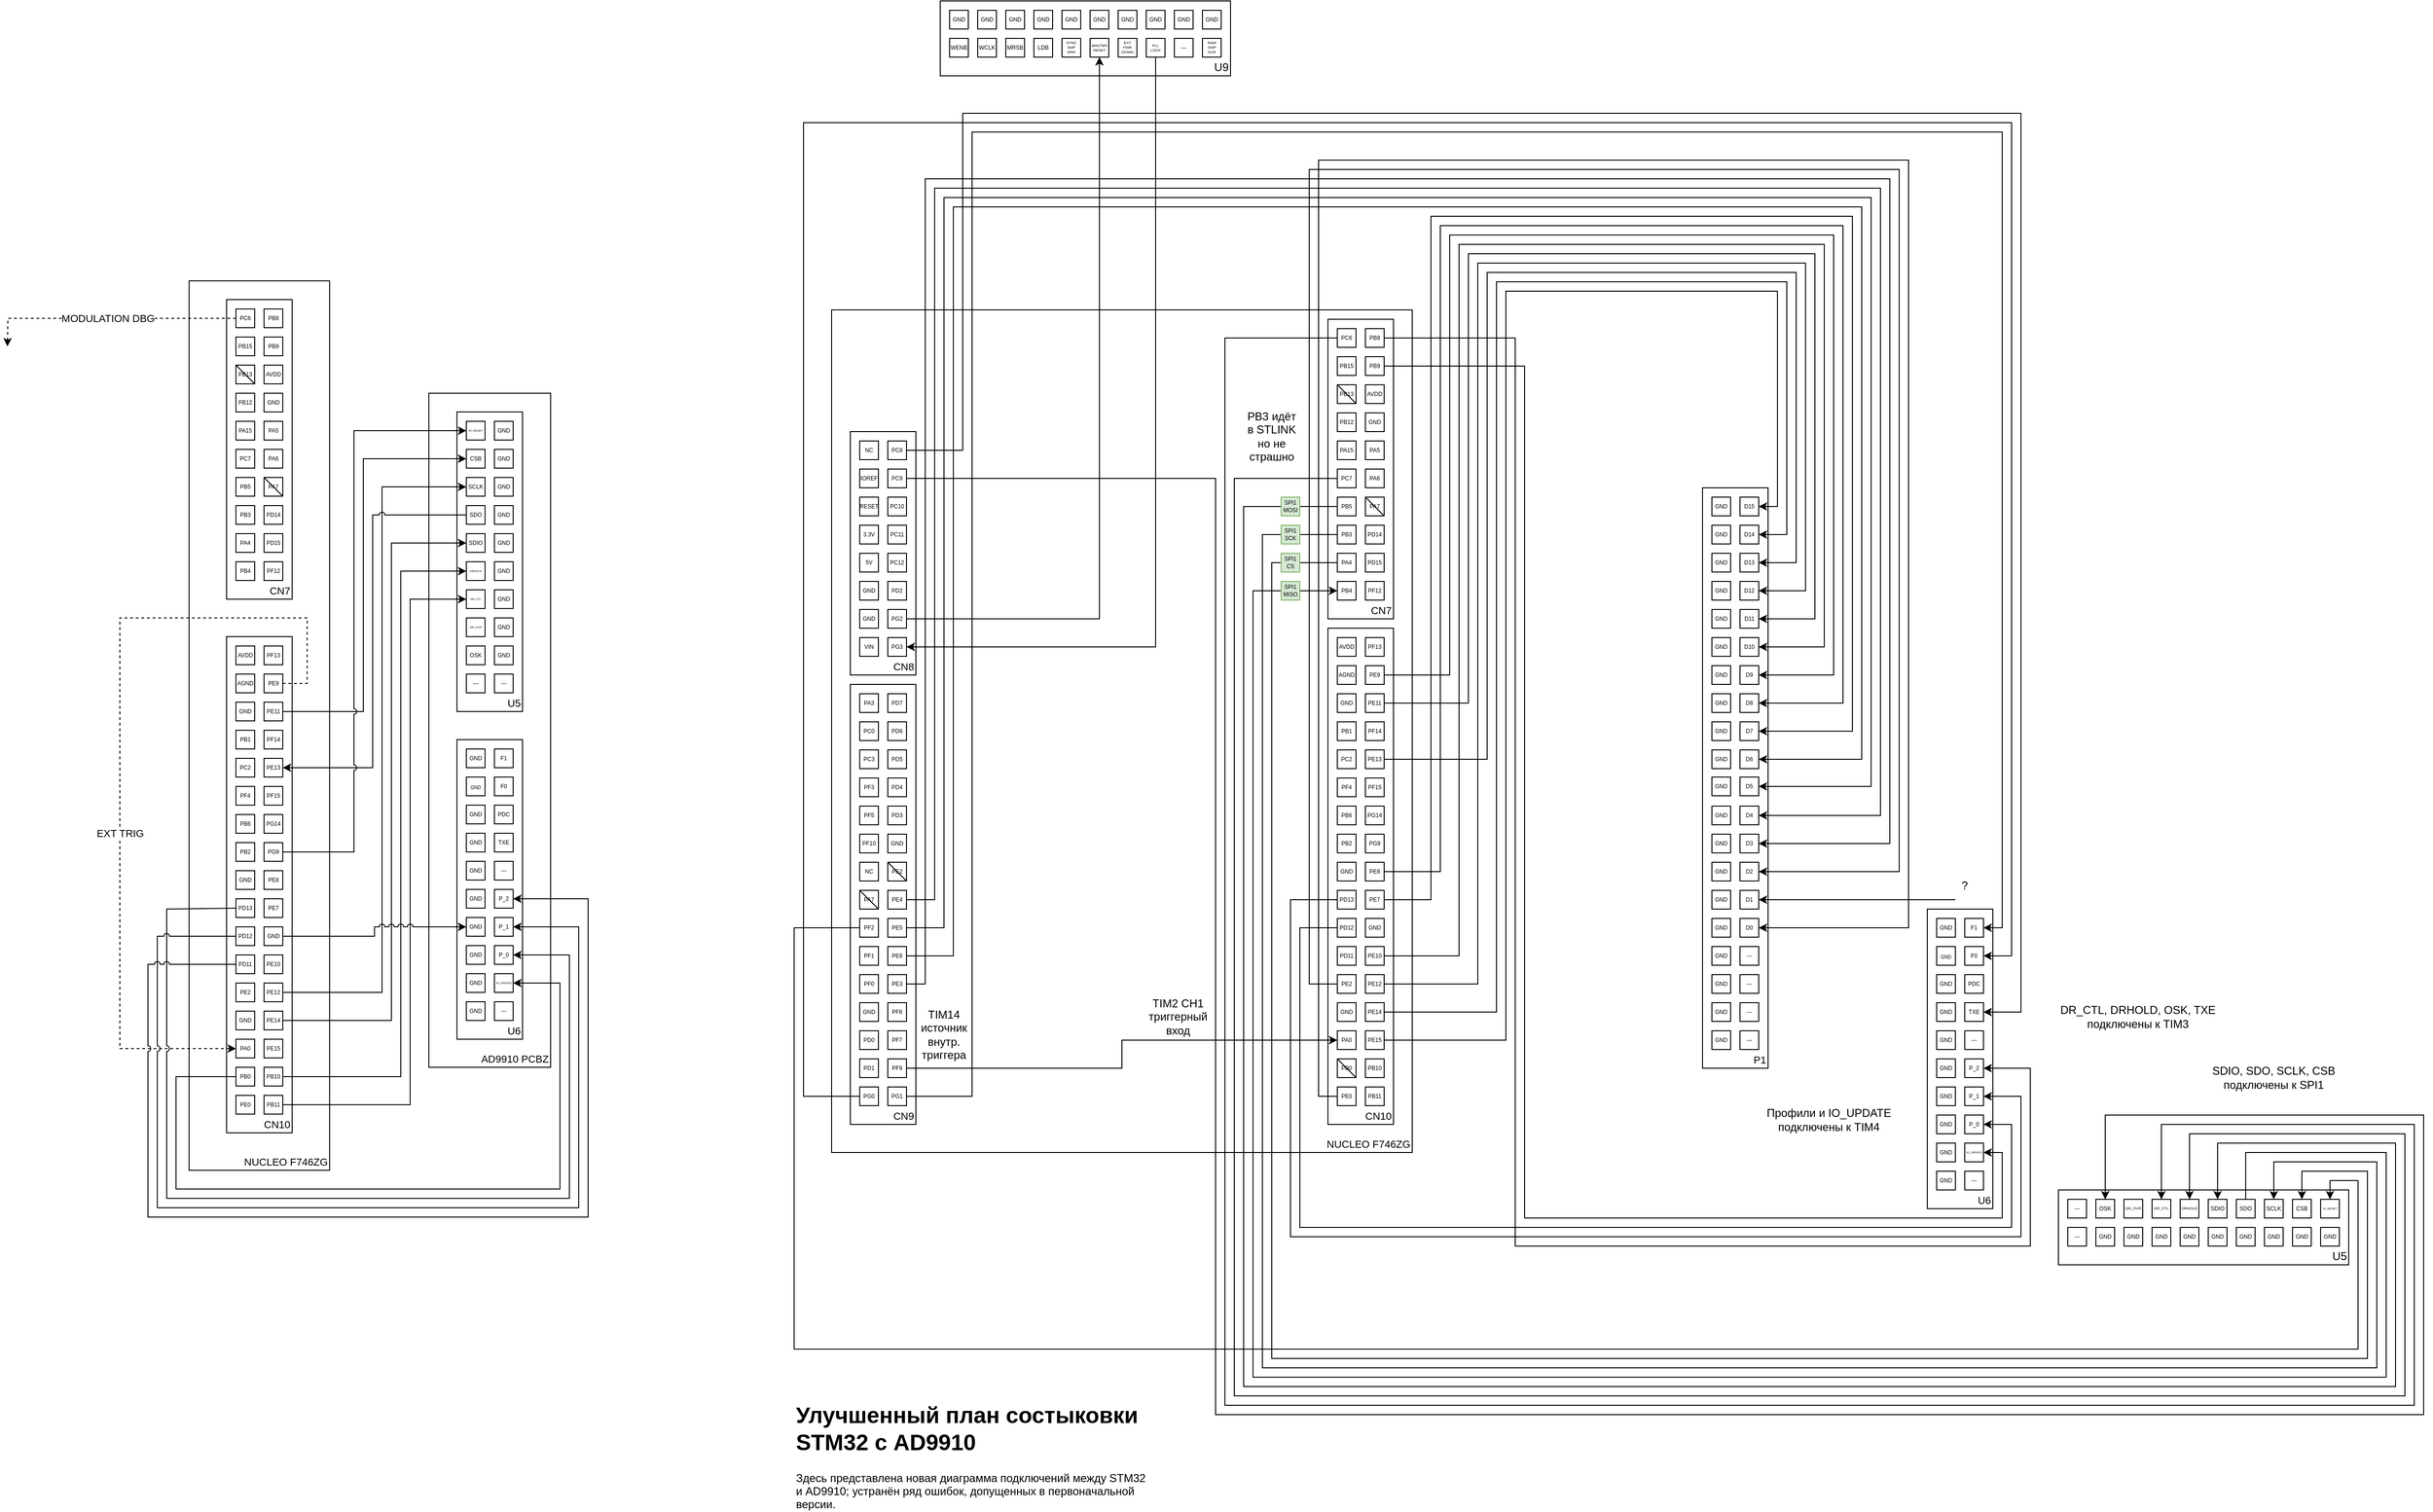 <mxfile compressed="true" version="26.0.11"><diagram id="so-QdcvXjN2B_utOnd2i" name="Страница 1"><mxGraphModel dx="1195" dy="1784" grid="1" gridSize="10" guides="1" tooltips="1" connect="1" arrows="1" fold="1" page="1" pageScale="1" pageWidth="827" pageHeight="1169" math="0" shadow="0"><root><mxCell id="0"/><mxCell id="1" parent="0"/><mxCell id="IGHtPQDgSIqoR7EU8KO6-155" value="" style="group" parent="1" vertex="1" connectable="0"><mxGeometry x="283.94" y="99" width="150" height="920" as="geometry"/></mxCell><mxCell id="IGHtPQDgSIqoR7EU8KO6-8" value="NUCLEO F746ZG" style="rounded=0;whiteSpace=wrap;html=1;fontSize=11;verticalAlign=bottom;align=right;" parent="IGHtPQDgSIqoR7EU8KO6-155" vertex="1"><mxGeometry y="-30" width="150" height="950" as="geometry"/></mxCell><mxCell id="IGHtPQDgSIqoR7EU8KO6-107" value="" style="group" parent="IGHtPQDgSIqoR7EU8KO6-155" vertex="1" connectable="0"><mxGeometry x="40" y="350" width="70" height="530" as="geometry"/></mxCell><mxCell id="IGHtPQDgSIqoR7EU8KO6-106" value="CN10" style="rounded=0;whiteSpace=wrap;html=1;fontSize=11;verticalAlign=bottom;align=right;" parent="IGHtPQDgSIqoR7EU8KO6-107" vertex="1"><mxGeometry width="70" height="530" as="geometry"/></mxCell><mxCell id="IGHtPQDgSIqoR7EU8KO6-71" value="PF13" style="rounded=0;whiteSpace=wrap;html=1;fontSize=6;" parent="IGHtPQDgSIqoR7EU8KO6-107" vertex="1"><mxGeometry x="40" y="10" width="20" height="20" as="geometry"/></mxCell><mxCell id="IGHtPQDgSIqoR7EU8KO6-72" value="PE9" style="rounded=0;whiteSpace=wrap;html=1;fontSize=6;" parent="IGHtPQDgSIqoR7EU8KO6-107" vertex="1"><mxGeometry x="40" y="40" width="20" height="20" as="geometry"/></mxCell><mxCell id="IGHtPQDgSIqoR7EU8KO6-73" value="PE11" style="rounded=0;whiteSpace=wrap;html=1;fontSize=6;" parent="IGHtPQDgSIqoR7EU8KO6-107" vertex="1"><mxGeometry x="40" y="70" width="20" height="20" as="geometry"/></mxCell><mxCell id="IGHtPQDgSIqoR7EU8KO6-74" value="PF14" style="rounded=0;whiteSpace=wrap;html=1;fontSize=6;" parent="IGHtPQDgSIqoR7EU8KO6-107" vertex="1"><mxGeometry x="40" y="100" width="20" height="20" as="geometry"/></mxCell><mxCell id="IGHtPQDgSIqoR7EU8KO6-76" value="PE13" style="rounded=0;whiteSpace=wrap;html=1;fontSize=6;" parent="IGHtPQDgSIqoR7EU8KO6-107" vertex="1"><mxGeometry x="40" y="130" width="20" height="20" as="geometry"/></mxCell><mxCell id="IGHtPQDgSIqoR7EU8KO6-77" value="PF15" style="rounded=0;whiteSpace=wrap;html=1;fontSize=6;" parent="IGHtPQDgSIqoR7EU8KO6-107" vertex="1"><mxGeometry x="40" y="160" width="20" height="20" as="geometry"/></mxCell><mxCell id="IGHtPQDgSIqoR7EU8KO6-78" value="PG14" style="rounded=0;whiteSpace=wrap;html=1;fontSize=6;" parent="IGHtPQDgSIqoR7EU8KO6-107" vertex="1"><mxGeometry x="40" y="190" width="20" height="20" as="geometry"/></mxCell><mxCell id="IGHtPQDgSIqoR7EU8KO6-79" value="PG9" style="rounded=0;whiteSpace=wrap;html=1;fontSize=6;" parent="IGHtPQDgSIqoR7EU8KO6-107" vertex="1"><mxGeometry x="40" y="220" width="20" height="20" as="geometry"/></mxCell><mxCell id="IGHtPQDgSIqoR7EU8KO6-80" value="PE8" style="rounded=0;whiteSpace=wrap;html=1;fontSize=6;" parent="IGHtPQDgSIqoR7EU8KO6-107" vertex="1"><mxGeometry x="40" y="250" width="20" height="20" as="geometry"/></mxCell><mxCell id="IGHtPQDgSIqoR7EU8KO6-81" value="PE7" style="rounded=0;whiteSpace=wrap;html=1;fontSize=6;" parent="IGHtPQDgSIqoR7EU8KO6-107" vertex="1"><mxGeometry x="40" y="280" width="20" height="20" as="geometry"/></mxCell><mxCell id="IGHtPQDgSIqoR7EU8KO6-82" value="GND" style="rounded=0;whiteSpace=wrap;html=1;fontSize=6;" parent="IGHtPQDgSIqoR7EU8KO6-107" vertex="1"><mxGeometry x="40" y="310" width="20" height="20" as="geometry"/></mxCell><mxCell id="IGHtPQDgSIqoR7EU8KO6-83" value="PE10" style="rounded=0;whiteSpace=wrap;html=1;fontSize=6;" parent="IGHtPQDgSIqoR7EU8KO6-107" vertex="1"><mxGeometry x="40" y="340" width="20" height="20" as="geometry"/></mxCell><mxCell id="IGHtPQDgSIqoR7EU8KO6-84" value="PE12" style="rounded=0;whiteSpace=wrap;html=1;fontSize=6;" parent="IGHtPQDgSIqoR7EU8KO6-107" vertex="1"><mxGeometry x="40" y="370" width="20" height="20" as="geometry"/></mxCell><mxCell id="IGHtPQDgSIqoR7EU8KO6-85" value="PE14" style="rounded=0;whiteSpace=wrap;html=1;fontSize=6;" parent="IGHtPQDgSIqoR7EU8KO6-107" vertex="1"><mxGeometry x="40" y="400" width="20" height="20" as="geometry"/></mxCell><mxCell id="IGHtPQDgSIqoR7EU8KO6-86" value="PE15" style="rounded=0;whiteSpace=wrap;html=1;fontSize=6;" parent="IGHtPQDgSIqoR7EU8KO6-107" vertex="1"><mxGeometry x="40" y="430" width="20" height="20" as="geometry"/></mxCell><mxCell id="IGHtPQDgSIqoR7EU8KO6-87" value="PB10" style="rounded=0;whiteSpace=wrap;html=1;fontSize=6;" parent="IGHtPQDgSIqoR7EU8KO6-107" vertex="1"><mxGeometry x="40" y="460" width="20" height="20" as="geometry"/></mxCell><mxCell id="IGHtPQDgSIqoR7EU8KO6-88" value="PB11" style="rounded=0;whiteSpace=wrap;html=1;fontSize=6;" parent="IGHtPQDgSIqoR7EU8KO6-107" vertex="1"><mxGeometry x="40" y="490" width="20" height="20" as="geometry"/></mxCell><mxCell id="IGHtPQDgSIqoR7EU8KO6-89" value="AVDD" style="rounded=0;whiteSpace=wrap;html=1;fontSize=6;" parent="IGHtPQDgSIqoR7EU8KO6-107" vertex="1"><mxGeometry x="10" y="10" width="20" height="20" as="geometry"/></mxCell><mxCell id="IGHtPQDgSIqoR7EU8KO6-90" value="AGND" style="rounded=0;whiteSpace=wrap;html=1;fontSize=6;" parent="IGHtPQDgSIqoR7EU8KO6-107" vertex="1"><mxGeometry x="10" y="40" width="20" height="20" as="geometry"/></mxCell><mxCell id="IGHtPQDgSIqoR7EU8KO6-91" value="GND" style="rounded=0;whiteSpace=wrap;html=1;fontSize=6;" parent="IGHtPQDgSIqoR7EU8KO6-107" vertex="1"><mxGeometry x="10" y="70" width="20" height="20" as="geometry"/></mxCell><mxCell id="IGHtPQDgSIqoR7EU8KO6-92" value="PB1" style="rounded=0;whiteSpace=wrap;html=1;fontSize=6;" parent="IGHtPQDgSIqoR7EU8KO6-107" vertex="1"><mxGeometry x="10" y="100" width="20" height="20" as="geometry"/></mxCell><mxCell id="IGHtPQDgSIqoR7EU8KO6-93" value="PC2" style="rounded=0;whiteSpace=wrap;html=1;fontSize=6;" parent="IGHtPQDgSIqoR7EU8KO6-107" vertex="1"><mxGeometry x="10" y="130" width="20" height="20" as="geometry"/></mxCell><mxCell id="IGHtPQDgSIqoR7EU8KO6-94" value="PF4" style="rounded=0;whiteSpace=wrap;html=1;fontSize=6;" parent="IGHtPQDgSIqoR7EU8KO6-107" vertex="1"><mxGeometry x="10" y="160" width="20" height="20" as="geometry"/></mxCell><mxCell id="IGHtPQDgSIqoR7EU8KO6-95" value="PB6" style="rounded=0;whiteSpace=wrap;html=1;fontSize=6;" parent="IGHtPQDgSIqoR7EU8KO6-107" vertex="1"><mxGeometry x="10" y="190" width="20" height="20" as="geometry"/></mxCell><mxCell id="IGHtPQDgSIqoR7EU8KO6-96" value="PB2" style="rounded=0;whiteSpace=wrap;html=1;fontSize=6;" parent="IGHtPQDgSIqoR7EU8KO6-107" vertex="1"><mxGeometry x="10" y="220" width="20" height="20" as="geometry"/></mxCell><mxCell id="IGHtPQDgSIqoR7EU8KO6-97" value="GND" style="rounded=0;whiteSpace=wrap;html=1;fontSize=6;" parent="IGHtPQDgSIqoR7EU8KO6-107" vertex="1"><mxGeometry x="10" y="250" width="20" height="20" as="geometry"/></mxCell><mxCell id="IGHtPQDgSIqoR7EU8KO6-98" value="PD13" style="rounded=0;whiteSpace=wrap;html=1;fontSize=6;" parent="IGHtPQDgSIqoR7EU8KO6-107" vertex="1"><mxGeometry x="10" y="280" width="20" height="20" as="geometry"/></mxCell><mxCell id="IGHtPQDgSIqoR7EU8KO6-99" value="PD12" style="rounded=0;whiteSpace=wrap;html=1;fontSize=6;" parent="IGHtPQDgSIqoR7EU8KO6-107" vertex="1"><mxGeometry x="10" y="310" width="20" height="20" as="geometry"/></mxCell><mxCell id="IGHtPQDgSIqoR7EU8KO6-100" value="PD11" style="rounded=0;whiteSpace=wrap;html=1;fontSize=6;" parent="IGHtPQDgSIqoR7EU8KO6-107" vertex="1"><mxGeometry x="10" y="340" width="20" height="20" as="geometry"/></mxCell><mxCell id="IGHtPQDgSIqoR7EU8KO6-101" value="PE2" style="rounded=0;whiteSpace=wrap;html=1;fontSize=6;" parent="IGHtPQDgSIqoR7EU8KO6-107" vertex="1"><mxGeometry x="10" y="370" width="20" height="20" as="geometry"/></mxCell><mxCell id="IGHtPQDgSIqoR7EU8KO6-102" value="GND" style="rounded=0;whiteSpace=wrap;html=1;fontSize=6;" parent="IGHtPQDgSIqoR7EU8KO6-107" vertex="1"><mxGeometry x="10" y="400" width="20" height="20" as="geometry"/></mxCell><mxCell id="IGHtPQDgSIqoR7EU8KO6-103" value="PA0" style="rounded=0;whiteSpace=wrap;html=1;fontSize=6;" parent="IGHtPQDgSIqoR7EU8KO6-107" vertex="1"><mxGeometry x="10" y="430" width="20" height="20" as="geometry"/></mxCell><mxCell id="IGHtPQDgSIqoR7EU8KO6-104" value="PB0" style="rounded=0;whiteSpace=wrap;html=1;fontSize=6;" parent="IGHtPQDgSIqoR7EU8KO6-107" vertex="1"><mxGeometry x="10" y="460" width="20" height="20" as="geometry"/></mxCell><mxCell id="IGHtPQDgSIqoR7EU8KO6-105" value="PE0" style="rounded=0;whiteSpace=wrap;html=1;fontSize=6;" parent="IGHtPQDgSIqoR7EU8KO6-107" vertex="1"><mxGeometry x="10" y="490" width="20" height="20" as="geometry"/></mxCell><mxCell id="FpjY64R6BFJnMv4MLK6c-6" value="EXT TRIG" style="edgeStyle=orthogonalEdgeStyle;rounded=0;orthogonalLoop=1;jettySize=auto;html=1;entryX=0;entryY=0.5;entryDx=0;entryDy=0;dashed=1;jumpStyle=arc;" parent="IGHtPQDgSIqoR7EU8KO6-107" source="IGHtPQDgSIqoR7EU8KO6-72" target="IGHtPQDgSIqoR7EU8KO6-103" edge="1"><mxGeometry x="0.196" relative="1" as="geometry"><Array as="points"><mxPoint x="86" y="50"/><mxPoint x="86" y="-20"/><mxPoint x="-114" y="-20"/><mxPoint x="-114" y="440"/></Array><mxPoint as="offset"/></mxGeometry></mxCell><mxCell id="99teigWp8xQmWwKGISsP-4" value="" style="group" parent="IGHtPQDgSIqoR7EU8KO6-155" vertex="1" connectable="0"><mxGeometry x="40" y="-10" width="70" height="320" as="geometry"/></mxCell><mxCell id="IGHtPQDgSIqoR7EU8KO6-5" value="CN7" style="rounded=0;whiteSpace=wrap;html=1;fontSize=11;verticalAlign=bottom;align=right;" parent="99teigWp8xQmWwKGISsP-4" vertex="1"><mxGeometry width="70" height="320" as="geometry"/></mxCell><mxCell id="IGHtPQDgSIqoR7EU8KO6-7" value="PB9" style="rounded=0;whiteSpace=wrap;html=1;fontSize=6;" parent="99teigWp8xQmWwKGISsP-4" vertex="1"><mxGeometry x="40" y="40" width="20" height="20" as="geometry"/></mxCell><mxCell id="IGHtPQDgSIqoR7EU8KO6-10" value="AVDD" style="rounded=0;whiteSpace=wrap;html=1;fontSize=6;" parent="99teigWp8xQmWwKGISsP-4" vertex="1"><mxGeometry x="40" y="70" width="20" height="20" as="geometry"/></mxCell><mxCell id="IGHtPQDgSIqoR7EU8KO6-11" value="GND" style="rounded=0;whiteSpace=wrap;html=1;fontSize=6;" parent="99teigWp8xQmWwKGISsP-4" vertex="1"><mxGeometry x="40" y="100" width="20" height="20" as="geometry"/></mxCell><mxCell id="IGHtPQDgSIqoR7EU8KO6-12" value="PA5" style="rounded=0;whiteSpace=wrap;html=1;fontSize=6;" parent="99teigWp8xQmWwKGISsP-4" vertex="1"><mxGeometry x="40" y="130" width="20" height="20" as="geometry"/></mxCell><mxCell id="IGHtPQDgSIqoR7EU8KO6-13" value="PA6" style="rounded=0;whiteSpace=wrap;html=1;fontSize=6;" parent="99teigWp8xQmWwKGISsP-4" vertex="1"><mxGeometry x="40" y="160" width="20" height="20" as="geometry"/></mxCell><mxCell id="IGHtPQDgSIqoR7EU8KO6-14" value="PA7" style="rounded=0;whiteSpace=wrap;html=1;fontSize=6;" parent="99teigWp8xQmWwKGISsP-4" vertex="1"><mxGeometry x="40" y="190" width="20" height="20" as="geometry"/></mxCell><mxCell id="IGHtPQDgSIqoR7EU8KO6-15" value="PD14" style="rounded=0;whiteSpace=wrap;html=1;fontSize=6;" parent="99teigWp8xQmWwKGISsP-4" vertex="1"><mxGeometry x="40" y="220" width="20" height="20" as="geometry"/></mxCell><mxCell id="IGHtPQDgSIqoR7EU8KO6-16" value="PD15" style="rounded=0;whiteSpace=wrap;html=1;fontSize=6;" parent="99teigWp8xQmWwKGISsP-4" vertex="1"><mxGeometry x="40" y="250" width="20" height="20" as="geometry"/></mxCell><mxCell id="IGHtPQDgSIqoR7EU8KO6-18" value="PF12" style="rounded=0;whiteSpace=wrap;html=1;fontSize=6;" parent="99teigWp8xQmWwKGISsP-4" vertex="1"><mxGeometry x="40" y="280" width="20" height="20" as="geometry"/></mxCell><mxCell id="IGHtPQDgSIqoR7EU8KO6-20" value="PC6" style="rounded=0;whiteSpace=wrap;html=1;fontSize=6;" parent="99teigWp8xQmWwKGISsP-4" vertex="1"><mxGeometry x="10" y="10" width="20" height="20" as="geometry"/></mxCell><mxCell id="IGHtPQDgSIqoR7EU8KO6-21" value="PB15" style="rounded=0;whiteSpace=wrap;html=1;fontSize=6;" parent="99teigWp8xQmWwKGISsP-4" vertex="1"><mxGeometry x="10" y="40" width="20" height="20" as="geometry"/></mxCell><mxCell id="IGHtPQDgSIqoR7EU8KO6-22" value="PB13" style="rounded=0;whiteSpace=wrap;html=1;fontSize=6;" parent="99teigWp8xQmWwKGISsP-4" vertex="1"><mxGeometry x="10" y="70" width="20" height="20" as="geometry"/></mxCell><mxCell id="IGHtPQDgSIqoR7EU8KO6-23" value="PA15" style="rounded=0;whiteSpace=wrap;html=1;fontSize=6;" parent="99teigWp8xQmWwKGISsP-4" vertex="1"><mxGeometry x="10" y="130" width="20" height="20" as="geometry"/></mxCell><mxCell id="IGHtPQDgSIqoR7EU8KO6-24" value="PC7" style="rounded=0;whiteSpace=wrap;html=1;fontSize=6;" parent="99teigWp8xQmWwKGISsP-4" vertex="1"><mxGeometry x="10" y="160" width="20" height="20" as="geometry"/></mxCell><mxCell id="IGHtPQDgSIqoR7EU8KO6-25" value="PB5" style="rounded=0;whiteSpace=wrap;html=1;fontSize=6;" parent="99teigWp8xQmWwKGISsP-4" vertex="1"><mxGeometry x="10" y="190" width="20" height="20" as="geometry"/></mxCell><mxCell id="IGHtPQDgSIqoR7EU8KO6-26" value="PB3" style="rounded=0;whiteSpace=wrap;html=1;fontSize=6;" parent="99teigWp8xQmWwKGISsP-4" vertex="1"><mxGeometry x="10" y="220" width="20" height="20" as="geometry"/></mxCell><mxCell id="IGHtPQDgSIqoR7EU8KO6-27" value="PA4" style="rounded=0;whiteSpace=wrap;html=1;fontSize=6;" parent="99teigWp8xQmWwKGISsP-4" vertex="1"><mxGeometry x="10" y="250" width="20" height="20" as="geometry"/></mxCell><mxCell id="IGHtPQDgSIqoR7EU8KO6-28" value="PB4" style="rounded=0;whiteSpace=wrap;html=1;fontSize=6;" parent="99teigWp8xQmWwKGISsP-4" vertex="1"><mxGeometry x="10" y="280" width="20" height="20" as="geometry"/></mxCell><mxCell id="FpjY64R6BFJnMv4MLK6c-7" value="" style="endArrow=none;html=1;rounded=0;entryX=0;entryY=0;entryDx=0;entryDy=0;exitX=1;exitY=1;exitDx=0;exitDy=0;" parent="99teigWp8xQmWwKGISsP-4" source="IGHtPQDgSIqoR7EU8KO6-22" target="IGHtPQDgSIqoR7EU8KO6-22" edge="1"><mxGeometry width="50" height="50" relative="1" as="geometry"><mxPoint x="-54" y="150" as="sourcePoint"/><mxPoint x="-4" y="100" as="targetPoint"/></mxGeometry></mxCell><mxCell id="FpjY64R6BFJnMv4MLK6c-8" value="" style="endArrow=none;html=1;rounded=0;entryX=0;entryY=0;entryDx=0;entryDy=0;exitX=1;exitY=1;exitDx=0;exitDy=0;" parent="99teigWp8xQmWwKGISsP-4" source="IGHtPQDgSIqoR7EU8KO6-14" target="IGHtPQDgSIqoR7EU8KO6-14" edge="1"><mxGeometry width="50" height="50" relative="1" as="geometry"><mxPoint x="36" y="190" as="sourcePoint"/><mxPoint x="86" y="140" as="targetPoint"/></mxGeometry></mxCell><mxCell id="99teigWp8xQmWwKGISsP-1" value="PB8" style="rounded=0;whiteSpace=wrap;html=1;fontSize=6;" parent="99teigWp8xQmWwKGISsP-4" vertex="1"><mxGeometry x="40" y="10" width="20" height="20" as="geometry"/></mxCell><mxCell id="99teigWp8xQmWwKGISsP-2" value="PB12" style="rounded=0;whiteSpace=wrap;html=1;fontSize=6;" parent="99teigWp8xQmWwKGISsP-4" vertex="1"><mxGeometry x="10" y="100" width="20" height="20" as="geometry"/></mxCell><mxCell id="khlLIqvHttuiF55LZANE-1" value="MODULATION DBG" style="edgeStyle=orthogonalEdgeStyle;rounded=0;orthogonalLoop=1;jettySize=auto;html=1;dashed=1;" parent="IGHtPQDgSIqoR7EU8KO6-155" source="IGHtPQDgSIqoR7EU8KO6-20" edge="1"><mxGeometry relative="1" as="geometry"><mxPoint x="-194" y="40" as="targetPoint"/></mxGeometry></mxCell><mxCell id="IGHtPQDgSIqoR7EU8KO6-156" value="" style="group" parent="1" vertex="1" connectable="0"><mxGeometry x="539.94" y="189" width="130" height="720" as="geometry"/></mxCell><mxCell id="IGHtPQDgSIqoR7EU8KO6-154" value="AD9910 PCBZ" style="rounded=0;whiteSpace=wrap;html=1;fontSize=11;verticalAlign=bottom;align=right;" parent="IGHtPQDgSIqoR7EU8KO6-156" vertex="1"><mxGeometry width="130" height="720" as="geometry"/></mxCell><mxCell id="IGHtPQDgSIqoR7EU8KO6-130" value="" style="group" parent="IGHtPQDgSIqoR7EU8KO6-156" vertex="1" connectable="0"><mxGeometry x="30" y="20" width="70" height="320" as="geometry"/></mxCell><mxCell id="IGHtPQDgSIqoR7EU8KO6-129" value="U5" style="rounded=0;whiteSpace=wrap;html=1;fontSize=11;verticalAlign=bottom;align=right;" parent="IGHtPQDgSIqoR7EU8KO6-130" vertex="1"><mxGeometry width="70" height="320" as="geometry"/></mxCell><mxCell id="IGHtPQDgSIqoR7EU8KO6-108" value="IO_RESET" style="rounded=0;whiteSpace=wrap;html=1;fontSize=3;" parent="IGHtPQDgSIqoR7EU8KO6-130" vertex="1"><mxGeometry x="10" y="10" width="20" height="20" as="geometry"/></mxCell><mxCell id="IGHtPQDgSIqoR7EU8KO6-109" value="CSB" style="rounded=0;whiteSpace=wrap;html=1;fontSize=6;" parent="IGHtPQDgSIqoR7EU8KO6-130" vertex="1"><mxGeometry x="10" y="40" width="20" height="20" as="geometry"/></mxCell><mxCell id="IGHtPQDgSIqoR7EU8KO6-110" value="SCLK" style="rounded=0;whiteSpace=wrap;html=1;fontSize=6;" parent="IGHtPQDgSIqoR7EU8KO6-130" vertex="1"><mxGeometry x="10" y="70" width="20" height="20" as="geometry"/></mxCell><mxCell id="IGHtPQDgSIqoR7EU8KO6-111" value="SDO" style="rounded=0;whiteSpace=wrap;html=1;fontSize=6;" parent="IGHtPQDgSIqoR7EU8KO6-130" vertex="1"><mxGeometry x="10" y="100" width="20" height="20" as="geometry"/></mxCell><mxCell id="IGHtPQDgSIqoR7EU8KO6-112" value="SDIO" style="rounded=0;whiteSpace=wrap;html=1;fontSize=6;" parent="IGHtPQDgSIqoR7EU8KO6-130" vertex="1"><mxGeometry x="10" y="130" width="20" height="20" as="geometry"/></mxCell><mxCell id="IGHtPQDgSIqoR7EU8KO6-113" value="DRHOLD" style="rounded=0;whiteSpace=wrap;html=1;fontSize=3;" parent="IGHtPQDgSIqoR7EU8KO6-130" vertex="1"><mxGeometry x="10" y="160" width="20" height="20" as="geometry"/></mxCell><mxCell id="IGHtPQDgSIqoR7EU8KO6-114" value="DR_CTL" style="rounded=0;whiteSpace=wrap;html=1;fontSize=3;" parent="IGHtPQDgSIqoR7EU8KO6-130" vertex="1"><mxGeometry x="10" y="190" width="20" height="20" as="geometry"/></mxCell><mxCell id="IGHtPQDgSIqoR7EU8KO6-115" value="DR_OVR" style="rounded=0;whiteSpace=wrap;html=1;fontSize=3;" parent="IGHtPQDgSIqoR7EU8KO6-130" vertex="1"><mxGeometry x="10" y="220" width="20" height="20" as="geometry"/></mxCell><mxCell id="IGHtPQDgSIqoR7EU8KO6-116" value="OSK" style="rounded=0;whiteSpace=wrap;html=1;fontSize=6;" parent="IGHtPQDgSIqoR7EU8KO6-130" vertex="1"><mxGeometry x="10" y="250" width="20" height="20" as="geometry"/></mxCell><mxCell id="IGHtPQDgSIqoR7EU8KO6-117" value="---" style="rounded=0;whiteSpace=wrap;html=1;fontSize=6;" parent="IGHtPQDgSIqoR7EU8KO6-130" vertex="1"><mxGeometry x="10" y="280" width="20" height="20" as="geometry"/></mxCell><mxCell id="IGHtPQDgSIqoR7EU8KO6-118" value="---" style="rounded=0;whiteSpace=wrap;html=1;fontSize=6;" parent="IGHtPQDgSIqoR7EU8KO6-130" vertex="1"><mxGeometry x="40" y="280" width="20" height="20" as="geometry"/></mxCell><mxCell id="IGHtPQDgSIqoR7EU8KO6-119" value="GND" style="rounded=0;whiteSpace=wrap;html=1;fontSize=6;" parent="IGHtPQDgSIqoR7EU8KO6-130" vertex="1"><mxGeometry x="40" y="250" width="20" height="20" as="geometry"/></mxCell><mxCell id="IGHtPQDgSIqoR7EU8KO6-120" value="GND" style="rounded=0;whiteSpace=wrap;html=1;fontSize=6;" parent="IGHtPQDgSIqoR7EU8KO6-130" vertex="1"><mxGeometry x="40" y="220" width="20" height="20" as="geometry"/></mxCell><mxCell id="IGHtPQDgSIqoR7EU8KO6-121" value="GND" style="rounded=0;whiteSpace=wrap;html=1;fontSize=6;" parent="IGHtPQDgSIqoR7EU8KO6-130" vertex="1"><mxGeometry x="40" y="190" width="20" height="20" as="geometry"/></mxCell><mxCell id="IGHtPQDgSIqoR7EU8KO6-122" value="GND" style="rounded=0;whiteSpace=wrap;html=1;fontSize=6;" parent="IGHtPQDgSIqoR7EU8KO6-130" vertex="1"><mxGeometry x="40" y="160" width="20" height="20" as="geometry"/></mxCell><mxCell id="IGHtPQDgSIqoR7EU8KO6-123" value="GND" style="rounded=0;whiteSpace=wrap;html=1;fontSize=6;" parent="IGHtPQDgSIqoR7EU8KO6-130" vertex="1"><mxGeometry x="40" y="130" width="20" height="20" as="geometry"/></mxCell><mxCell id="IGHtPQDgSIqoR7EU8KO6-124" value="GND" style="rounded=0;whiteSpace=wrap;html=1;fontSize=6;" parent="IGHtPQDgSIqoR7EU8KO6-130" vertex="1"><mxGeometry x="40" y="100" width="20" height="20" as="geometry"/></mxCell><mxCell id="IGHtPQDgSIqoR7EU8KO6-126" value="GND" style="rounded=0;whiteSpace=wrap;html=1;fontSize=6;" parent="IGHtPQDgSIqoR7EU8KO6-130" vertex="1"><mxGeometry x="40" y="70" width="20" height="20" as="geometry"/></mxCell><mxCell id="IGHtPQDgSIqoR7EU8KO6-127" value="GND" style="rounded=0;whiteSpace=wrap;html=1;fontSize=6;" parent="IGHtPQDgSIqoR7EU8KO6-130" vertex="1"><mxGeometry x="40" y="40" width="20" height="20" as="geometry"/></mxCell><mxCell id="IGHtPQDgSIqoR7EU8KO6-128" value="GND" style="rounded=0;whiteSpace=wrap;html=1;fontSize=6;" parent="IGHtPQDgSIqoR7EU8KO6-130" vertex="1"><mxGeometry x="40" y="10" width="20" height="20" as="geometry"/></mxCell><mxCell id="IGHtPQDgSIqoR7EU8KO6-153" value="" style="group" parent="IGHtPQDgSIqoR7EU8KO6-156" vertex="1" connectable="0"><mxGeometry x="30" y="370" width="70" height="320" as="geometry"/></mxCell><mxCell id="IGHtPQDgSIqoR7EU8KO6-152" value="U6" style="rounded=0;whiteSpace=wrap;html=1;fontSize=11;verticalAlign=bottom;align=right;" parent="IGHtPQDgSIqoR7EU8KO6-153" vertex="1"><mxGeometry width="70" height="320" as="geometry"/></mxCell><mxCell id="IGHtPQDgSIqoR7EU8KO6-132" value="GND" style="rounded=0;whiteSpace=wrap;html=1;fontSize=6;" parent="IGHtPQDgSIqoR7EU8KO6-153" vertex="1"><mxGeometry x="10" y="10" width="20" height="20" as="geometry"/></mxCell><mxCell id="IGHtPQDgSIqoR7EU8KO6-133" value="GND" style="rounded=0;whiteSpace=wrap;html=1;fontSize=5;" parent="IGHtPQDgSIqoR7EU8KO6-153" vertex="1"><mxGeometry x="10" y="40" width="20" height="20" as="geometry"/></mxCell><mxCell id="IGHtPQDgSIqoR7EU8KO6-134" value="GND" style="rounded=0;whiteSpace=wrap;html=1;fontSize=6;" parent="IGHtPQDgSIqoR7EU8KO6-153" vertex="1"><mxGeometry x="10" y="70" width="20" height="20" as="geometry"/></mxCell><mxCell id="IGHtPQDgSIqoR7EU8KO6-135" value="GND" style="rounded=0;whiteSpace=wrap;html=1;fontSize=6;" parent="IGHtPQDgSIqoR7EU8KO6-153" vertex="1"><mxGeometry x="10" y="100" width="20" height="20" as="geometry"/></mxCell><mxCell id="IGHtPQDgSIqoR7EU8KO6-136" value="GND" style="rounded=0;whiteSpace=wrap;html=1;fontSize=6;" parent="IGHtPQDgSIqoR7EU8KO6-153" vertex="1"><mxGeometry x="10" y="130" width="20" height="20" as="geometry"/></mxCell><mxCell id="IGHtPQDgSIqoR7EU8KO6-137" value="F1" style="rounded=0;whiteSpace=wrap;html=1;fontSize=6;" parent="IGHtPQDgSIqoR7EU8KO6-153" vertex="1"><mxGeometry x="40" y="10" width="20" height="20" as="geometry"/></mxCell><mxCell id="IGHtPQDgSIqoR7EU8KO6-138" value="F0" style="rounded=0;whiteSpace=wrap;html=1;fontSize=6;" parent="IGHtPQDgSIqoR7EU8KO6-153" vertex="1"><mxGeometry x="40" y="40" width="20" height="20" as="geometry"/></mxCell><mxCell id="IGHtPQDgSIqoR7EU8KO6-139" value="PDC" style="rounded=0;whiteSpace=wrap;html=1;fontSize=6;" parent="IGHtPQDgSIqoR7EU8KO6-153" vertex="1"><mxGeometry x="40" y="70" width="20" height="20" as="geometry"/></mxCell><mxCell id="IGHtPQDgSIqoR7EU8KO6-140" value="TXE" style="rounded=0;whiteSpace=wrap;html=1;fontSize=6;" parent="IGHtPQDgSIqoR7EU8KO6-153" vertex="1"><mxGeometry x="40" y="100" width="20" height="20" as="geometry"/></mxCell><mxCell id="IGHtPQDgSIqoR7EU8KO6-141" value="---" style="rounded=0;whiteSpace=wrap;html=1;fontSize=6;" parent="IGHtPQDgSIqoR7EU8KO6-153" vertex="1"><mxGeometry x="40" y="130" width="20" height="20" as="geometry"/></mxCell><mxCell id="IGHtPQDgSIqoR7EU8KO6-142" value="P_2" style="rounded=0;whiteSpace=wrap;html=1;fontSize=6;" parent="IGHtPQDgSIqoR7EU8KO6-153" vertex="1"><mxGeometry x="40" y="160" width="20" height="20" as="geometry"/></mxCell><mxCell id="IGHtPQDgSIqoR7EU8KO6-143" value="P_1" style="rounded=0;whiteSpace=wrap;html=1;fontSize=6;" parent="IGHtPQDgSIqoR7EU8KO6-153" vertex="1"><mxGeometry x="40" y="190" width="20" height="20" as="geometry"/></mxCell><mxCell id="IGHtPQDgSIqoR7EU8KO6-144" value="P_0" style="rounded=0;whiteSpace=wrap;html=1;fontSize=6;" parent="IGHtPQDgSIqoR7EU8KO6-153" vertex="1"><mxGeometry x="40" y="220" width="20" height="20" as="geometry"/></mxCell><mxCell id="IGHtPQDgSIqoR7EU8KO6-145" value="IO_UPDATE" style="rounded=0;whiteSpace=wrap;html=1;fontSize=3;" parent="IGHtPQDgSIqoR7EU8KO6-153" vertex="1"><mxGeometry x="40" y="250" width="20" height="20" as="geometry"/></mxCell><mxCell id="IGHtPQDgSIqoR7EU8KO6-146" value="---" style="rounded=0;whiteSpace=wrap;html=1;fontSize=6;" parent="IGHtPQDgSIqoR7EU8KO6-153" vertex="1"><mxGeometry x="40" y="280" width="20" height="20" as="geometry"/></mxCell><mxCell id="IGHtPQDgSIqoR7EU8KO6-147" value="GND" style="rounded=0;whiteSpace=wrap;html=1;fontSize=6;" parent="IGHtPQDgSIqoR7EU8KO6-153" vertex="1"><mxGeometry x="10" y="160" width="20" height="20" as="geometry"/></mxCell><mxCell id="IGHtPQDgSIqoR7EU8KO6-148" value="GND" style="rounded=0;whiteSpace=wrap;html=1;fontSize=6;" parent="IGHtPQDgSIqoR7EU8KO6-153" vertex="1"><mxGeometry x="10" y="190" width="20" height="20" as="geometry"/></mxCell><mxCell id="IGHtPQDgSIqoR7EU8KO6-149" value="GND" style="rounded=0;whiteSpace=wrap;html=1;fontSize=6;" parent="IGHtPQDgSIqoR7EU8KO6-153" vertex="1"><mxGeometry x="10" y="220" width="20" height="20" as="geometry"/></mxCell><mxCell id="IGHtPQDgSIqoR7EU8KO6-150" value="GND" style="rounded=0;whiteSpace=wrap;html=1;fontSize=6;" parent="IGHtPQDgSIqoR7EU8KO6-153" vertex="1"><mxGeometry x="10" y="250" width="20" height="20" as="geometry"/></mxCell><mxCell id="IGHtPQDgSIqoR7EU8KO6-151" value="GND" style="rounded=0;whiteSpace=wrap;html=1;fontSize=6;" parent="IGHtPQDgSIqoR7EU8KO6-153" vertex="1"><mxGeometry x="10" y="280" width="20" height="20" as="geometry"/></mxCell><mxCell id="FpjY64R6BFJnMv4MLK6c-1" style="edgeStyle=orthogonalEdgeStyle;rounded=0;orthogonalLoop=1;jettySize=auto;html=1;entryX=1;entryY=0.5;entryDx=0;entryDy=0;exitX=0;exitY=0.5;exitDx=0;exitDy=0;jumpStyle=arc;" parent="1" source="IGHtPQDgSIqoR7EU8KO6-98" target="IGHtPQDgSIqoR7EU8KO6-144" edge="1"><mxGeometry relative="1" as="geometry"><Array as="points"><mxPoint x="260" y="740"/><mxPoint x="260" y="1049"/><mxPoint x="690" y="1049"/><mxPoint x="690" y="789"/></Array></mxGeometry></mxCell><mxCell id="FpjY64R6BFJnMv4MLK6c-2" style="edgeStyle=orthogonalEdgeStyle;rounded=0;orthogonalLoop=1;jettySize=auto;html=1;entryX=1;entryY=0.5;entryDx=0;entryDy=0;jumpStyle=arc;" parent="1" source="IGHtPQDgSIqoR7EU8KO6-99" target="IGHtPQDgSIqoR7EU8KO6-143" edge="1"><mxGeometry relative="1" as="geometry"><Array as="points"><mxPoint x="249.94" y="769"/><mxPoint x="249.94" y="1059"/><mxPoint x="699.94" y="1059"/><mxPoint x="699.94" y="759"/></Array></mxGeometry></mxCell><mxCell id="FpjY64R6BFJnMv4MLK6c-3" style="edgeStyle=orthogonalEdgeStyle;rounded=0;orthogonalLoop=1;jettySize=auto;html=1;entryX=1;entryY=0.5;entryDx=0;entryDy=0;exitX=0;exitY=0.5;exitDx=0;exitDy=0;jumpStyle=arc;" parent="1" source="IGHtPQDgSIqoR7EU8KO6-100" target="IGHtPQDgSIqoR7EU8KO6-142" edge="1"><mxGeometry relative="1" as="geometry"><mxPoint x="239.94" y="1119" as="targetPoint"/><Array as="points"><mxPoint x="240" y="799"/><mxPoint x="240" y="1069"/><mxPoint x="710" y="1069"/><mxPoint x="710" y="729"/></Array><mxPoint x="240" y="690" as="sourcePoint"/></mxGeometry></mxCell><mxCell id="FpjY64R6BFJnMv4MLK6c-4" style="edgeStyle=orthogonalEdgeStyle;orthogonalLoop=1;jettySize=auto;html=1;entryX=1;entryY=0.5;entryDx=0;entryDy=0;rounded=0;exitX=0;exitY=0.5;exitDx=0;exitDy=0;" parent="1" source="IGHtPQDgSIqoR7EU8KO6-104" target="IGHtPQDgSIqoR7EU8KO6-145" edge="1"><mxGeometry relative="1" as="geometry"><Array as="points"><mxPoint x="269.94" y="919"/><mxPoint x="269.94" y="1039"/><mxPoint x="679.94" y="1039"/><mxPoint x="679.94" y="819"/></Array></mxGeometry></mxCell><mxCell id="FpjY64R6BFJnMv4MLK6c-9" style="edgeStyle=orthogonalEdgeStyle;rounded=0;orthogonalLoop=1;jettySize=auto;html=1;entryX=0;entryY=0.5;entryDx=0;entryDy=0;" parent="1" source="IGHtPQDgSIqoR7EU8KO6-84" target="IGHtPQDgSIqoR7EU8KO6-110" edge="1"><mxGeometry relative="1" as="geometry"><mxPoint x="489.94" y="579" as="targetPoint"/><Array as="points"><mxPoint x="489.94" y="829"/><mxPoint x="489.94" y="289"/></Array></mxGeometry></mxCell><mxCell id="FpjY64R6BFJnMv4MLK6c-10" style="edgeStyle=orthogonalEdgeStyle;rounded=0;orthogonalLoop=1;jettySize=auto;html=1;entryX=0;entryY=0.5;entryDx=0;entryDy=0;" parent="1" source="IGHtPQDgSIqoR7EU8KO6-85" target="IGHtPQDgSIqoR7EU8KO6-112" edge="1"><mxGeometry relative="1" as="geometry"><Array as="points"><mxPoint x="499.94" y="859"/><mxPoint x="499.94" y="349"/></Array></mxGeometry></mxCell><mxCell id="FpjY64R6BFJnMv4MLK6c-11" style="edgeStyle=orthogonalEdgeStyle;rounded=0;orthogonalLoop=1;jettySize=auto;html=1;entryX=0;entryY=0.5;entryDx=0;entryDy=0;" parent="1" source="IGHtPQDgSIqoR7EU8KO6-73" target="IGHtPQDgSIqoR7EU8KO6-109" edge="1"><mxGeometry relative="1" as="geometry"><Array as="points"><mxPoint x="469.94" y="529"/><mxPoint x="469.94" y="259"/></Array></mxGeometry></mxCell><mxCell id="FpjY64R6BFJnMv4MLK6c-12" style="edgeStyle=orthogonalEdgeStyle;rounded=0;orthogonalLoop=1;jettySize=auto;html=1;entryX=0;entryY=0.5;entryDx=0;entryDy=0;jumpStyle=arc;startArrow=classic;startFill=1;endArrow=none;endFill=0;" parent="1" source="IGHtPQDgSIqoR7EU8KO6-76" target="IGHtPQDgSIqoR7EU8KO6-111" edge="1"><mxGeometry relative="1" as="geometry"><Array as="points"><mxPoint x="479.94" y="589"/><mxPoint x="479.94" y="319"/></Array></mxGeometry></mxCell><mxCell id="Gijb_ap1AFEGuSjO9fbY-1" style="edgeStyle=orthogonalEdgeStyle;rounded=0;orthogonalLoop=1;jettySize=auto;html=1;entryX=0;entryY=0.5;entryDx=0;entryDy=0;jumpStyle=none;" parent="1" source="IGHtPQDgSIqoR7EU8KO6-87" target="IGHtPQDgSIqoR7EU8KO6-113" edge="1"><mxGeometry relative="1" as="geometry"><Array as="points"><mxPoint x="509.94" y="919"/><mxPoint x="509.94" y="379"/></Array></mxGeometry></mxCell><mxCell id="mqhn_qG5fEVCoqrPmWVN-2" style="edgeStyle=orthogonalEdgeStyle;rounded=0;orthogonalLoop=1;jettySize=auto;html=1;entryX=0;entryY=0.5;entryDx=0;entryDy=0;" parent="1" source="IGHtPQDgSIqoR7EU8KO6-88" target="IGHtPQDgSIqoR7EU8KO6-114" edge="1"><mxGeometry relative="1" as="geometry"><Array as="points"><mxPoint x="519.94" y="949"/><mxPoint x="519.94" y="409"/></Array></mxGeometry></mxCell><mxCell id="FpjY64R6BFJnMv4MLK6c-14" style="jumpStyle=arc;orthogonalLoop=1;jettySize=auto;html=1;edgeStyle=orthogonalEdgeStyle;rounded=0;" parent="1" source="IGHtPQDgSIqoR7EU8KO6-82" target="IGHtPQDgSIqoR7EU8KO6-148" edge="1"><mxGeometry relative="1" as="geometry"><mxPoint x="509.94" y="769" as="targetPoint"/></mxGeometry></mxCell><mxCell id="FpjY64R6BFJnMv4MLK6c-15" style="edgeStyle=orthogonalEdgeStyle;rounded=0;jumpStyle=arc;orthogonalLoop=1;jettySize=auto;html=1;entryX=0;entryY=0.5;entryDx=0;entryDy=0;exitX=1;exitY=0.5;exitDx=0;exitDy=0;" parent="1" source="IGHtPQDgSIqoR7EU8KO6-79" target="IGHtPQDgSIqoR7EU8KO6-108" edge="1"><mxGeometry relative="1" as="geometry"><Array as="points"><mxPoint x="459.94" y="679"/><mxPoint x="459.94" y="229"/></Array></mxGeometry></mxCell><mxCell id="TEGHOM3GZsi_x7JCisGe-1" value="&lt;h1 style=&quot;margin-top: 0px;&quot;&gt;Улучшенный план состыковки STM32 с AD9910&lt;/h1&gt;&lt;p&gt;Здесь представлена новая диаграмма подключений между STM32 и AD9910; устранён ряд ошибок, допущенных в первоначальной версии.&lt;/p&gt;" style="text;html=1;whiteSpace=wrap;overflow=hidden;rounded=0;" parent="1" vertex="1"><mxGeometry x="930" y="1260" width="380" height="120" as="geometry"/></mxCell><mxCell id="WCf4OBoBws775fc0DPYd-23" value="NUCLEO F746ZG" style="rounded=0;whiteSpace=wrap;html=1;fontSize=11;verticalAlign=bottom;align=right;movable=1;resizable=1;rotatable=1;deletable=1;editable=1;locked=0;connectable=1;" parent="1" vertex="1"><mxGeometry x="970" y="100" width="620" height="900" as="geometry"/></mxCell><mxCell id="WCf4OBoBws775fc0DPYd-24" value="" style="group" parent="1" vertex="1" connectable="0"><mxGeometry x="1500" y="440" width="70" height="530" as="geometry"/></mxCell><mxCell id="WCf4OBoBws775fc0DPYd-25" value="CN10" style="rounded=0;whiteSpace=wrap;html=1;fontSize=11;verticalAlign=bottom;align=right;" parent="WCf4OBoBws775fc0DPYd-24" vertex="1"><mxGeometry width="70" height="530" as="geometry"/></mxCell><mxCell id="WCf4OBoBws775fc0DPYd-26" value="PF13" style="rounded=0;whiteSpace=wrap;html=1;fontSize=6;" parent="WCf4OBoBws775fc0DPYd-24" vertex="1"><mxGeometry x="40" y="10" width="20" height="20" as="geometry"/></mxCell><mxCell id="WCf4OBoBws775fc0DPYd-27" value="PE9" style="rounded=0;whiteSpace=wrap;html=1;fontSize=6;" parent="WCf4OBoBws775fc0DPYd-24" vertex="1"><mxGeometry x="40" y="40" width="20" height="20" as="geometry"/></mxCell><mxCell id="WCf4OBoBws775fc0DPYd-28" value="PE11" style="rounded=0;whiteSpace=wrap;html=1;fontSize=6;" parent="WCf4OBoBws775fc0DPYd-24" vertex="1"><mxGeometry x="40" y="70" width="20" height="20" as="geometry"/></mxCell><mxCell id="WCf4OBoBws775fc0DPYd-29" value="PF14" style="rounded=0;whiteSpace=wrap;html=1;fontSize=6;" parent="WCf4OBoBws775fc0DPYd-24" vertex="1"><mxGeometry x="40" y="100" width="20" height="20" as="geometry"/></mxCell><mxCell id="WCf4OBoBws775fc0DPYd-30" value="PE13" style="rounded=0;whiteSpace=wrap;html=1;fontSize=6;" parent="WCf4OBoBws775fc0DPYd-24" vertex="1"><mxGeometry x="40" y="130" width="20" height="20" as="geometry"/></mxCell><mxCell id="WCf4OBoBws775fc0DPYd-31" value="PF15" style="rounded=0;whiteSpace=wrap;html=1;fontSize=6;" parent="WCf4OBoBws775fc0DPYd-24" vertex="1"><mxGeometry x="40" y="160" width="20" height="20" as="geometry"/></mxCell><mxCell id="WCf4OBoBws775fc0DPYd-32" value="PG14" style="rounded=0;whiteSpace=wrap;html=1;fontSize=6;" parent="WCf4OBoBws775fc0DPYd-24" vertex="1"><mxGeometry x="40" y="190" width="20" height="20" as="geometry"/></mxCell><mxCell id="WCf4OBoBws775fc0DPYd-33" value="PG9" style="rounded=0;whiteSpace=wrap;html=1;fontSize=6;" parent="WCf4OBoBws775fc0DPYd-24" vertex="1"><mxGeometry x="40" y="220" width="20" height="20" as="geometry"/></mxCell><mxCell id="WCf4OBoBws775fc0DPYd-34" value="PE8" style="rounded=0;whiteSpace=wrap;html=1;fontSize=6;" parent="WCf4OBoBws775fc0DPYd-24" vertex="1"><mxGeometry x="40" y="250" width="20" height="20" as="geometry"/></mxCell><mxCell id="WCf4OBoBws775fc0DPYd-35" value="PE7" style="rounded=0;whiteSpace=wrap;html=1;fontSize=6;" parent="WCf4OBoBws775fc0DPYd-24" vertex="1"><mxGeometry x="40" y="280" width="20" height="20" as="geometry"/></mxCell><mxCell id="WCf4OBoBws775fc0DPYd-36" value="GND" style="rounded=0;whiteSpace=wrap;html=1;fontSize=6;" parent="WCf4OBoBws775fc0DPYd-24" vertex="1"><mxGeometry x="40" y="310" width="20" height="20" as="geometry"/></mxCell><mxCell id="WCf4OBoBws775fc0DPYd-37" value="PE10" style="rounded=0;whiteSpace=wrap;html=1;fontSize=6;" parent="WCf4OBoBws775fc0DPYd-24" vertex="1"><mxGeometry x="40" y="340" width="20" height="20" as="geometry"/></mxCell><mxCell id="WCf4OBoBws775fc0DPYd-38" value="PE12" style="rounded=0;whiteSpace=wrap;html=1;fontSize=6;" parent="WCf4OBoBws775fc0DPYd-24" vertex="1"><mxGeometry x="40" y="370" width="20" height="20" as="geometry"/></mxCell><mxCell id="WCf4OBoBws775fc0DPYd-39" value="PE14" style="rounded=0;whiteSpace=wrap;html=1;fontSize=6;" parent="WCf4OBoBws775fc0DPYd-24" vertex="1"><mxGeometry x="40" y="400" width="20" height="20" as="geometry"/></mxCell><mxCell id="WCf4OBoBws775fc0DPYd-40" value="PE15" style="rounded=0;whiteSpace=wrap;html=1;fontSize=6;" parent="WCf4OBoBws775fc0DPYd-24" vertex="1"><mxGeometry x="40" y="430" width="20" height="20" as="geometry"/></mxCell><mxCell id="WCf4OBoBws775fc0DPYd-41" value="PB10" style="rounded=0;whiteSpace=wrap;html=1;fontSize=6;" parent="WCf4OBoBws775fc0DPYd-24" vertex="1"><mxGeometry x="40" y="460" width="20" height="20" as="geometry"/></mxCell><mxCell id="WCf4OBoBws775fc0DPYd-42" value="PB11" style="rounded=0;whiteSpace=wrap;html=1;fontSize=6;" parent="WCf4OBoBws775fc0DPYd-24" vertex="1"><mxGeometry x="40" y="490" width="20" height="20" as="geometry"/></mxCell><mxCell id="WCf4OBoBws775fc0DPYd-43" value="AVDD" style="rounded=0;whiteSpace=wrap;html=1;fontSize=6;" parent="WCf4OBoBws775fc0DPYd-24" vertex="1"><mxGeometry x="10" y="10" width="20" height="20" as="geometry"/></mxCell><mxCell id="WCf4OBoBws775fc0DPYd-44" value="AGND" style="rounded=0;whiteSpace=wrap;html=1;fontSize=6;" parent="WCf4OBoBws775fc0DPYd-24" vertex="1"><mxGeometry x="10" y="40" width="20" height="20" as="geometry"/></mxCell><mxCell id="WCf4OBoBws775fc0DPYd-45" value="GND" style="rounded=0;whiteSpace=wrap;html=1;fontSize=6;" parent="WCf4OBoBws775fc0DPYd-24" vertex="1"><mxGeometry x="10" y="70" width="20" height="20" as="geometry"/></mxCell><mxCell id="WCf4OBoBws775fc0DPYd-46" value="PB1" style="rounded=0;whiteSpace=wrap;html=1;fontSize=6;" parent="WCf4OBoBws775fc0DPYd-24" vertex="1"><mxGeometry x="10" y="100" width="20" height="20" as="geometry"/></mxCell><mxCell id="WCf4OBoBws775fc0DPYd-47" value="PC2" style="rounded=0;whiteSpace=wrap;html=1;fontSize=6;" parent="WCf4OBoBws775fc0DPYd-24" vertex="1"><mxGeometry x="10" y="130" width="20" height="20" as="geometry"/></mxCell><mxCell id="WCf4OBoBws775fc0DPYd-48" value="PF4" style="rounded=0;whiteSpace=wrap;html=1;fontSize=6;" parent="WCf4OBoBws775fc0DPYd-24" vertex="1"><mxGeometry x="10" y="160" width="20" height="20" as="geometry"/></mxCell><mxCell id="WCf4OBoBws775fc0DPYd-49" value="PB6" style="rounded=0;whiteSpace=wrap;html=1;fontSize=6;" parent="WCf4OBoBws775fc0DPYd-24" vertex="1"><mxGeometry x="10" y="190" width="20" height="20" as="geometry"/></mxCell><mxCell id="WCf4OBoBws775fc0DPYd-50" value="PB2" style="rounded=0;whiteSpace=wrap;html=1;fontSize=6;" parent="WCf4OBoBws775fc0DPYd-24" vertex="1"><mxGeometry x="10" y="220" width="20" height="20" as="geometry"/></mxCell><mxCell id="WCf4OBoBws775fc0DPYd-51" value="GND" style="rounded=0;whiteSpace=wrap;html=1;fontSize=6;" parent="WCf4OBoBws775fc0DPYd-24" vertex="1"><mxGeometry x="10" y="250" width="20" height="20" as="geometry"/></mxCell><mxCell id="WCf4OBoBws775fc0DPYd-52" value="PD13" style="rounded=0;whiteSpace=wrap;html=1;fontSize=6;" parent="WCf4OBoBws775fc0DPYd-24" vertex="1"><mxGeometry x="10" y="280" width="20" height="20" as="geometry"/></mxCell><mxCell id="WCf4OBoBws775fc0DPYd-53" value="PD12" style="rounded=0;whiteSpace=wrap;html=1;fontSize=6;" parent="WCf4OBoBws775fc0DPYd-24" vertex="1"><mxGeometry x="10" y="310" width="20" height="20" as="geometry"/></mxCell><mxCell id="WCf4OBoBws775fc0DPYd-54" value="PD11" style="rounded=0;whiteSpace=wrap;html=1;fontSize=6;" parent="WCf4OBoBws775fc0DPYd-24" vertex="1"><mxGeometry x="10" y="340" width="20" height="20" as="geometry"/></mxCell><mxCell id="WCf4OBoBws775fc0DPYd-55" value="PE2" style="rounded=0;whiteSpace=wrap;html=1;fontSize=6;" parent="WCf4OBoBws775fc0DPYd-24" vertex="1"><mxGeometry x="10" y="370" width="20" height="20" as="geometry"/></mxCell><mxCell id="WCf4OBoBws775fc0DPYd-56" value="GND" style="rounded=0;whiteSpace=wrap;html=1;fontSize=6;" parent="WCf4OBoBws775fc0DPYd-24" vertex="1"><mxGeometry x="10" y="400" width="20" height="20" as="geometry"/></mxCell><mxCell id="WCf4OBoBws775fc0DPYd-57" value="PA0" style="rounded=0;whiteSpace=wrap;html=1;fontSize=6;" parent="WCf4OBoBws775fc0DPYd-24" vertex="1"><mxGeometry x="10" y="430" width="20" height="20" as="geometry"/></mxCell><mxCell id="WCf4OBoBws775fc0DPYd-58" value="PB0" style="rounded=0;whiteSpace=wrap;html=1;fontSize=6;" parent="WCf4OBoBws775fc0DPYd-24" vertex="1"><mxGeometry x="10" y="460" width="20" height="20" as="geometry"/></mxCell><mxCell id="WCf4OBoBws775fc0DPYd-59" value="PE0" style="rounded=0;whiteSpace=wrap;html=1;fontSize=6;" parent="WCf4OBoBws775fc0DPYd-24" vertex="1"><mxGeometry x="10" y="490" width="20" height="20" as="geometry"/></mxCell><mxCell id="WCf4OBoBws775fc0DPYd-449" value="" style="endArrow=none;html=1;rounded=0;exitX=0;exitY=0;exitDx=0;exitDy=0;entryX=1;entryY=1;entryDx=0;entryDy=0;" parent="WCf4OBoBws775fc0DPYd-24" source="WCf4OBoBws775fc0DPYd-58" target="WCf4OBoBws775fc0DPYd-58" edge="1"><mxGeometry width="50" height="50" relative="1" as="geometry"><mxPoint x="-40" y="450" as="sourcePoint"/><mxPoint x="10" y="400" as="targetPoint"/></mxGeometry></mxCell><mxCell id="WCf4OBoBws775fc0DPYd-92" value="" style="rounded=0;whiteSpace=wrap;html=1;glass=0;fillStyle=hatch;fillColor=#FF0000;strokeColor=#FF0000;" parent="1" vertex="1"><mxGeometry x="1000" y="270" width="20" height="110" as="geometry"/></mxCell><mxCell id="WCf4OBoBws775fc0DPYd-229" value="" style="group" parent="1" vertex="1" connectable="0"><mxGeometry x="990" y="500" width="70" height="470" as="geometry"/></mxCell><mxCell id="WCf4OBoBws775fc0DPYd-193" value="CN9" style="rounded=0;whiteSpace=wrap;html=1;fontSize=11;verticalAlign=bottom;align=right;" parent="WCf4OBoBws775fc0DPYd-229" vertex="1"><mxGeometry width="70" height="470" as="geometry"/></mxCell><mxCell id="WCf4OBoBws775fc0DPYd-194" value="PD7" style="rounded=0;whiteSpace=wrap;html=1;fontSize=6;" parent="WCf4OBoBws775fc0DPYd-229" vertex="1"><mxGeometry x="40" y="10" width="20" height="20" as="geometry"/></mxCell><mxCell id="WCf4OBoBws775fc0DPYd-195" value="PD6" style="rounded=0;whiteSpace=wrap;html=1;fontSize=6;" parent="WCf4OBoBws775fc0DPYd-229" vertex="1"><mxGeometry x="40" y="40" width="20" height="20" as="geometry"/></mxCell><mxCell id="WCf4OBoBws775fc0DPYd-196" value="PD5" style="rounded=0;whiteSpace=wrap;html=1;fontSize=6;" parent="WCf4OBoBws775fc0DPYd-229" vertex="1"><mxGeometry x="40" y="70" width="20" height="20" as="geometry"/></mxCell><mxCell id="WCf4OBoBws775fc0DPYd-197" value="PD4" style="rounded=0;whiteSpace=wrap;html=1;fontSize=6;" parent="WCf4OBoBws775fc0DPYd-229" vertex="1"><mxGeometry x="40" y="100" width="20" height="20" as="geometry"/></mxCell><mxCell id="WCf4OBoBws775fc0DPYd-198" value="PD3" style="rounded=0;whiteSpace=wrap;html=1;fontSize=6;" parent="WCf4OBoBws775fc0DPYd-229" vertex="1"><mxGeometry x="40" y="130" width="20" height="20" as="geometry"/></mxCell><mxCell id="WCf4OBoBws775fc0DPYd-199" value="GND" style="rounded=0;whiteSpace=wrap;html=1;fontSize=6;" parent="WCf4OBoBws775fc0DPYd-229" vertex="1"><mxGeometry x="40" y="160" width="20" height="20" as="geometry"/></mxCell><mxCell id="WCf4OBoBws775fc0DPYd-200" value="PE2" style="rounded=0;whiteSpace=wrap;html=1;fontSize=6;" parent="WCf4OBoBws775fc0DPYd-229" vertex="1"><mxGeometry x="40" y="190" width="20" height="20" as="geometry"/></mxCell><mxCell id="WCf4OBoBws775fc0DPYd-201" value="PE4" style="rounded=0;whiteSpace=wrap;html=1;fontSize=6;" parent="WCf4OBoBws775fc0DPYd-229" vertex="1"><mxGeometry x="40" y="220" width="20" height="20" as="geometry"/></mxCell><mxCell id="WCf4OBoBws775fc0DPYd-202" value="PE5" style="rounded=0;whiteSpace=wrap;html=1;fontSize=6;" parent="WCf4OBoBws775fc0DPYd-229" vertex="1"><mxGeometry x="40" y="250" width="20" height="20" as="geometry"/></mxCell><mxCell id="WCf4OBoBws775fc0DPYd-203" value="PE6" style="rounded=0;whiteSpace=wrap;html=1;fontSize=6;" parent="WCf4OBoBws775fc0DPYd-229" vertex="1"><mxGeometry x="40" y="280" width="20" height="20" as="geometry"/></mxCell><mxCell id="WCf4OBoBws775fc0DPYd-204" value="PE3" style="rounded=0;whiteSpace=wrap;html=1;fontSize=6;" parent="WCf4OBoBws775fc0DPYd-229" vertex="1"><mxGeometry x="40" y="310" width="20" height="20" as="geometry"/></mxCell><mxCell id="WCf4OBoBws775fc0DPYd-205" value="PF8" style="rounded=0;whiteSpace=wrap;html=1;fontSize=6;" parent="WCf4OBoBws775fc0DPYd-229" vertex="1"><mxGeometry x="40" y="340" width="20" height="20" as="geometry"/></mxCell><mxCell id="WCf4OBoBws775fc0DPYd-206" value="PF7" style="rounded=0;whiteSpace=wrap;html=1;fontSize=6;" parent="WCf4OBoBws775fc0DPYd-229" vertex="1"><mxGeometry x="40" y="370" width="20" height="20" as="geometry"/></mxCell><mxCell id="WCf4OBoBws775fc0DPYd-207" value="PF9" style="rounded=0;whiteSpace=wrap;html=1;fontSize=6;" parent="WCf4OBoBws775fc0DPYd-229" vertex="1"><mxGeometry x="40" y="400" width="20" height="20" as="geometry"/></mxCell><mxCell id="WCf4OBoBws775fc0DPYd-208" value="PG1" style="rounded=0;whiteSpace=wrap;html=1;fontSize=6;" parent="WCf4OBoBws775fc0DPYd-229" vertex="1"><mxGeometry x="40" y="430" width="20" height="20" as="geometry"/></mxCell><mxCell id="WCf4OBoBws775fc0DPYd-211" value="PA3" style="rounded=0;whiteSpace=wrap;html=1;fontSize=6;" parent="WCf4OBoBws775fc0DPYd-229" vertex="1"><mxGeometry x="10" y="10" width="20" height="20" as="geometry"/></mxCell><mxCell id="WCf4OBoBws775fc0DPYd-212" value="PC0" style="rounded=0;whiteSpace=wrap;html=1;fontSize=6;" parent="WCf4OBoBws775fc0DPYd-229" vertex="1"><mxGeometry x="10" y="40" width="20" height="20" as="geometry"/></mxCell><mxCell id="WCf4OBoBws775fc0DPYd-213" value="PC3" style="rounded=0;whiteSpace=wrap;html=1;fontSize=6;" parent="WCf4OBoBws775fc0DPYd-229" vertex="1"><mxGeometry x="10" y="70" width="20" height="20" as="geometry"/></mxCell><mxCell id="WCf4OBoBws775fc0DPYd-214" value="PF3" style="rounded=0;whiteSpace=wrap;html=1;fontSize=6;" parent="WCf4OBoBws775fc0DPYd-229" vertex="1"><mxGeometry x="10" y="100" width="20" height="20" as="geometry"/></mxCell><mxCell id="WCf4OBoBws775fc0DPYd-215" value="PF5" style="rounded=0;whiteSpace=wrap;html=1;fontSize=6;" parent="WCf4OBoBws775fc0DPYd-229" vertex="1"><mxGeometry x="10" y="130" width="20" height="20" as="geometry"/></mxCell><mxCell id="WCf4OBoBws775fc0DPYd-216" value="PF10" style="rounded=0;whiteSpace=wrap;html=1;fontSize=6;" parent="WCf4OBoBws775fc0DPYd-229" vertex="1"><mxGeometry x="10" y="160" width="20" height="20" as="geometry"/></mxCell><mxCell id="WCf4OBoBws775fc0DPYd-217" value="NC" style="rounded=0;whiteSpace=wrap;html=1;fontSize=6;" parent="WCf4OBoBws775fc0DPYd-229" vertex="1"><mxGeometry x="10" y="190" width="20" height="20" as="geometry"/></mxCell><mxCell id="WCf4OBoBws775fc0DPYd-218" value="PA7" style="rounded=0;whiteSpace=wrap;html=1;fontSize=6;" parent="WCf4OBoBws775fc0DPYd-229" vertex="1"><mxGeometry x="10" y="220" width="20" height="20" as="geometry"/></mxCell><mxCell id="WCf4OBoBws775fc0DPYd-219" value="PF2" style="rounded=0;whiteSpace=wrap;html=1;fontSize=6;" parent="WCf4OBoBws775fc0DPYd-229" vertex="1"><mxGeometry x="10" y="250" width="20" height="20" as="geometry"/></mxCell><mxCell id="WCf4OBoBws775fc0DPYd-220" value="PF1" style="rounded=0;whiteSpace=wrap;html=1;fontSize=6;" parent="WCf4OBoBws775fc0DPYd-229" vertex="1"><mxGeometry x="10" y="280" width="20" height="20" as="geometry"/></mxCell><mxCell id="WCf4OBoBws775fc0DPYd-221" value="PF0" style="rounded=0;whiteSpace=wrap;html=1;fontSize=6;" parent="WCf4OBoBws775fc0DPYd-229" vertex="1"><mxGeometry x="10" y="310" width="20" height="20" as="geometry"/></mxCell><mxCell id="WCf4OBoBws775fc0DPYd-222" value="GND" style="rounded=0;whiteSpace=wrap;html=1;fontSize=6;" parent="WCf4OBoBws775fc0DPYd-229" vertex="1"><mxGeometry x="10" y="340" width="20" height="20" as="geometry"/></mxCell><mxCell id="WCf4OBoBws775fc0DPYd-223" value="PD0" style="rounded=0;whiteSpace=wrap;html=1;fontSize=6;" parent="WCf4OBoBws775fc0DPYd-229" vertex="1"><mxGeometry x="10" y="370" width="20" height="20" as="geometry"/></mxCell><mxCell id="WCf4OBoBws775fc0DPYd-224" value="PD1" style="rounded=0;whiteSpace=wrap;html=1;fontSize=6;" parent="WCf4OBoBws775fc0DPYd-229" vertex="1"><mxGeometry x="10" y="400" width="20" height="20" as="geometry"/></mxCell><mxCell id="WCf4OBoBws775fc0DPYd-225" value="PG0" style="rounded=0;whiteSpace=wrap;html=1;fontSize=6;" parent="WCf4OBoBws775fc0DPYd-229" vertex="1"><mxGeometry x="10" y="430" width="20" height="20" as="geometry"/></mxCell><mxCell id="WCf4OBoBws775fc0DPYd-413" value="" style="endArrow=none;html=1;rounded=0;exitX=0;exitY=0;exitDx=0;exitDy=0;entryX=1;entryY=1;entryDx=0;entryDy=0;" parent="WCf4OBoBws775fc0DPYd-229" source="WCf4OBoBws775fc0DPYd-200" target="WCf4OBoBws775fc0DPYd-200" edge="1"><mxGeometry width="50" height="50" relative="1" as="geometry"><mxPoint x="50" y="180" as="sourcePoint"/><mxPoint x="100" y="130" as="targetPoint"/></mxGeometry></mxCell><mxCell id="WCf4OBoBws775fc0DPYd-442" value="" style="endArrow=none;html=1;rounded=0;exitX=0;exitY=0;exitDx=0;exitDy=0;entryX=1;entryY=1;entryDx=0;entryDy=0;" parent="WCf4OBoBws775fc0DPYd-229" source="WCf4OBoBws775fc0DPYd-218" target="WCf4OBoBws775fc0DPYd-218" edge="1"><mxGeometry width="50" height="50" relative="1" as="geometry"><mxPoint x="-10" y="260" as="sourcePoint"/><mxPoint x="40" y="210" as="targetPoint"/></mxGeometry></mxCell><mxCell id="WCf4OBoBws775fc0DPYd-230" value="" style="group" parent="1" vertex="1" connectable="0"><mxGeometry x="990" y="230" width="70" height="260" as="geometry"/></mxCell><mxCell id="WCf4OBoBws775fc0DPYd-95" value="CN8" style="rounded=0;whiteSpace=wrap;html=1;fontSize=11;verticalAlign=bottom;align=right;" parent="WCf4OBoBws775fc0DPYd-230" vertex="1"><mxGeometry width="70" height="260" as="geometry"/></mxCell><mxCell id="WCf4OBoBws775fc0DPYd-96" value="PC8" style="rounded=0;whiteSpace=wrap;html=1;fontSize=6;" parent="WCf4OBoBws775fc0DPYd-230" vertex="1"><mxGeometry x="40" y="10" width="20" height="20" as="geometry"/></mxCell><mxCell id="WCf4OBoBws775fc0DPYd-97" value="PC9" style="rounded=0;whiteSpace=wrap;html=1;fontSize=6;" parent="WCf4OBoBws775fc0DPYd-230" vertex="1"><mxGeometry x="40" y="40" width="20" height="20" as="geometry"/></mxCell><mxCell id="WCf4OBoBws775fc0DPYd-98" value="PC10" style="rounded=0;whiteSpace=wrap;html=1;fontSize=6;" parent="WCf4OBoBws775fc0DPYd-230" vertex="1"><mxGeometry x="40" y="70" width="20" height="20" as="geometry"/></mxCell><mxCell id="WCf4OBoBws775fc0DPYd-99" value="PC11" style="rounded=0;whiteSpace=wrap;html=1;fontSize=6;" parent="WCf4OBoBws775fc0DPYd-230" vertex="1"><mxGeometry x="40" y="100" width="20" height="20" as="geometry"/></mxCell><mxCell id="WCf4OBoBws775fc0DPYd-100" value="PC12" style="rounded=0;whiteSpace=wrap;html=1;fontSize=6;" parent="WCf4OBoBws775fc0DPYd-230" vertex="1"><mxGeometry x="40" y="130" width="20" height="20" as="geometry"/></mxCell><mxCell id="WCf4OBoBws775fc0DPYd-101" value="PD2" style="rounded=0;whiteSpace=wrap;html=1;fontSize=6;" parent="WCf4OBoBws775fc0DPYd-230" vertex="1"><mxGeometry x="40" y="160" width="20" height="20" as="geometry"/></mxCell><mxCell id="WCf4OBoBws775fc0DPYd-102" value="PG2" style="rounded=0;whiteSpace=wrap;html=1;fontSize=6;" parent="WCf4OBoBws775fc0DPYd-230" vertex="1"><mxGeometry x="40" y="190" width="20" height="20" as="geometry"/></mxCell><mxCell id="WCf4OBoBws775fc0DPYd-103" value="PG3" style="rounded=0;whiteSpace=wrap;html=1;fontSize=6;" parent="WCf4OBoBws775fc0DPYd-230" vertex="1"><mxGeometry x="40" y="220" width="20" height="20" as="geometry"/></mxCell><mxCell id="WCf4OBoBws775fc0DPYd-104" value="NC" style="rounded=0;whiteSpace=wrap;html=1;fontSize=6;" parent="WCf4OBoBws775fc0DPYd-230" vertex="1"><mxGeometry x="10" y="10.005" width="20" height="20" as="geometry"/></mxCell><mxCell id="WCf4OBoBws775fc0DPYd-105" value="RESET" style="rounded=0;whiteSpace=wrap;html=1;fontSize=6;" parent="WCf4OBoBws775fc0DPYd-230" vertex="1"><mxGeometry x="10" y="69.995" width="20" height="20" as="geometry"/></mxCell><mxCell id="WCf4OBoBws775fc0DPYd-106" value="3.3V" style="rounded=0;whiteSpace=wrap;html=1;fontSize=6;" parent="WCf4OBoBws775fc0DPYd-230" vertex="1"><mxGeometry x="10" y="100" width="20" height="20" as="geometry"/></mxCell><mxCell id="WCf4OBoBws775fc0DPYd-107" value="5V" style="rounded=0;whiteSpace=wrap;html=1;fontSize=6;" parent="WCf4OBoBws775fc0DPYd-230" vertex="1"><mxGeometry x="10" y="130.005" width="20" height="20" as="geometry"/></mxCell><mxCell id="WCf4OBoBws775fc0DPYd-108" value="GND" style="rounded=0;whiteSpace=wrap;html=1;fontSize=6;" parent="WCf4OBoBws775fc0DPYd-230" vertex="1"><mxGeometry x="10" y="160" width="20" height="20" as="geometry"/></mxCell><mxCell id="WCf4OBoBws775fc0DPYd-109" value="GND" style="rounded=0;whiteSpace=wrap;html=1;fontSize=6;" parent="WCf4OBoBws775fc0DPYd-230" vertex="1"><mxGeometry x="10" y="190.005" width="20" height="20" as="geometry"/></mxCell><mxCell id="WCf4OBoBws775fc0DPYd-110" value="VIN" style="rounded=0;whiteSpace=wrap;html=1;fontSize=6;" parent="WCf4OBoBws775fc0DPYd-230" vertex="1"><mxGeometry x="10" y="220" width="20" height="20" as="geometry"/></mxCell><mxCell id="WCf4OBoBws775fc0DPYd-111" value="IOREF" style="rounded=0;whiteSpace=wrap;html=1;fontSize=6;" parent="WCf4OBoBws775fc0DPYd-230" vertex="1"><mxGeometry x="10" y="40" width="20" height="20" as="geometry"/></mxCell><mxCell id="WCf4OBoBws775fc0DPYd-234" value="" style="group;strokeWidth=1;" parent="1" vertex="1" connectable="0"><mxGeometry x="1500" y="110" width="70" height="320" as="geometry"/></mxCell><mxCell id="WCf4OBoBws775fc0DPYd-61" value="CN7" style="rounded=0;whiteSpace=wrap;html=1;fontSize=11;verticalAlign=bottom;align=right;strokeWidth=1;" parent="WCf4OBoBws775fc0DPYd-234" vertex="1"><mxGeometry width="70" height="320" as="geometry"/></mxCell><mxCell id="WCf4OBoBws775fc0DPYd-62" value="PB9" style="rounded=0;whiteSpace=wrap;html=1;fontSize=6;" parent="WCf4OBoBws775fc0DPYd-234" vertex="1"><mxGeometry x="40" y="40" width="20" height="20" as="geometry"/></mxCell><mxCell id="WCf4OBoBws775fc0DPYd-63" value="AVDD" style="rounded=0;whiteSpace=wrap;html=1;fontSize=6;" parent="WCf4OBoBws775fc0DPYd-234" vertex="1"><mxGeometry x="40" y="70" width="20" height="20" as="geometry"/></mxCell><mxCell id="WCf4OBoBws775fc0DPYd-64" value="GND" style="rounded=0;whiteSpace=wrap;html=1;fontSize=6;" parent="WCf4OBoBws775fc0DPYd-234" vertex="1"><mxGeometry x="40" y="100" width="20" height="20" as="geometry"/></mxCell><mxCell id="WCf4OBoBws775fc0DPYd-65" value="PA5" style="rounded=0;whiteSpace=wrap;html=1;fontSize=6;" parent="WCf4OBoBws775fc0DPYd-234" vertex="1"><mxGeometry x="40" y="130" width="20" height="20" as="geometry"/></mxCell><mxCell id="WCf4OBoBws775fc0DPYd-66" value="PA6" style="rounded=0;whiteSpace=wrap;html=1;fontSize=6;" parent="WCf4OBoBws775fc0DPYd-234" vertex="1"><mxGeometry x="40" y="160" width="20" height="20" as="geometry"/></mxCell><mxCell id="WCf4OBoBws775fc0DPYd-67" value="PA7" style="rounded=0;whiteSpace=wrap;html=1;fontSize=6;" parent="WCf4OBoBws775fc0DPYd-234" vertex="1"><mxGeometry x="40" y="190" width="20" height="20" as="geometry"/></mxCell><mxCell id="WCf4OBoBws775fc0DPYd-68" value="PD14" style="rounded=0;whiteSpace=wrap;html=1;fontSize=6;" parent="WCf4OBoBws775fc0DPYd-234" vertex="1"><mxGeometry x="40" y="220" width="20" height="20" as="geometry"/></mxCell><mxCell id="WCf4OBoBws775fc0DPYd-69" value="PD15" style="rounded=0;whiteSpace=wrap;html=1;fontSize=6;" parent="WCf4OBoBws775fc0DPYd-234" vertex="1"><mxGeometry x="40" y="250" width="20" height="20" as="geometry"/></mxCell><mxCell id="WCf4OBoBws775fc0DPYd-70" value="PF12" style="rounded=0;whiteSpace=wrap;html=1;fontSize=6;" parent="WCf4OBoBws775fc0DPYd-234" vertex="1"><mxGeometry x="40" y="280" width="20" height="20" as="geometry"/></mxCell><mxCell id="WCf4OBoBws775fc0DPYd-71" value="PC6" style="rounded=0;whiteSpace=wrap;html=1;fontSize=6;" parent="WCf4OBoBws775fc0DPYd-234" vertex="1"><mxGeometry x="10" y="10" width="20" height="20" as="geometry"/></mxCell><mxCell id="WCf4OBoBws775fc0DPYd-72" value="PB15" style="rounded=0;whiteSpace=wrap;html=1;fontSize=6;" parent="WCf4OBoBws775fc0DPYd-234" vertex="1"><mxGeometry x="10" y="40" width="20" height="20" as="geometry"/></mxCell><mxCell id="WCf4OBoBws775fc0DPYd-73" value="PB13" style="rounded=0;whiteSpace=wrap;html=1;fontSize=6;" parent="WCf4OBoBws775fc0DPYd-234" vertex="1"><mxGeometry x="10" y="70" width="20" height="20" as="geometry"/></mxCell><mxCell id="WCf4OBoBws775fc0DPYd-74" value="PA15" style="rounded=0;whiteSpace=wrap;html=1;fontSize=6;" parent="WCf4OBoBws775fc0DPYd-234" vertex="1"><mxGeometry x="10" y="130" width="20" height="20" as="geometry"/></mxCell><mxCell id="WCf4OBoBws775fc0DPYd-75" value="PC7" style="rounded=0;whiteSpace=wrap;html=1;fontSize=6;" parent="WCf4OBoBws775fc0DPYd-234" vertex="1"><mxGeometry x="10" y="160" width="20" height="20" as="geometry"/></mxCell><mxCell id="WCf4OBoBws775fc0DPYd-76" value="PB5" style="rounded=0;whiteSpace=wrap;html=1;fontSize=6;" parent="WCf4OBoBws775fc0DPYd-234" vertex="1"><mxGeometry x="10" y="190" width="20" height="20" as="geometry"/></mxCell><mxCell id="WCf4OBoBws775fc0DPYd-77" value="PB3" style="rounded=0;whiteSpace=wrap;html=1;fontSize=6;" parent="WCf4OBoBws775fc0DPYd-234" vertex="1"><mxGeometry x="10" y="220" width="20" height="20" as="geometry"/></mxCell><mxCell id="WCf4OBoBws775fc0DPYd-78" value="PA4" style="rounded=0;whiteSpace=wrap;html=1;fontSize=6;" parent="WCf4OBoBws775fc0DPYd-234" vertex="1"><mxGeometry x="10" y="250" width="20" height="20" as="geometry"/></mxCell><mxCell id="WCf4OBoBws775fc0DPYd-79" value="PB4" style="rounded=0;whiteSpace=wrap;html=1;fontSize=6;" parent="WCf4OBoBws775fc0DPYd-234" vertex="1"><mxGeometry x="10" y="280" width="20" height="20" as="geometry"/></mxCell><mxCell id="WCf4OBoBws775fc0DPYd-80" value="" style="endArrow=none;html=1;rounded=0;entryX=0;entryY=0;entryDx=0;entryDy=0;exitX=1;exitY=1;exitDx=0;exitDy=0;" parent="WCf4OBoBws775fc0DPYd-234" source="WCf4OBoBws775fc0DPYd-73" target="WCf4OBoBws775fc0DPYd-73" edge="1"><mxGeometry width="50" height="50" relative="1" as="geometry"><mxPoint x="-54" y="150" as="sourcePoint"/><mxPoint x="-4" y="100" as="targetPoint"/></mxGeometry></mxCell><mxCell id="WCf4OBoBws775fc0DPYd-81" value="" style="endArrow=none;html=1;rounded=0;entryX=0;entryY=0;entryDx=0;entryDy=0;exitX=1;exitY=1;exitDx=0;exitDy=0;" parent="WCf4OBoBws775fc0DPYd-234" source="WCf4OBoBws775fc0DPYd-67" target="WCf4OBoBws775fc0DPYd-67" edge="1"><mxGeometry width="50" height="50" relative="1" as="geometry"><mxPoint x="36" y="190" as="sourcePoint"/><mxPoint x="86" y="140" as="targetPoint"/></mxGeometry></mxCell><mxCell id="WCf4OBoBws775fc0DPYd-82" value="PB8" style="rounded=0;whiteSpace=wrap;html=1;fontSize=6;" parent="WCf4OBoBws775fc0DPYd-234" vertex="1"><mxGeometry x="40" y="10" width="20" height="20" as="geometry"/></mxCell><mxCell id="WCf4OBoBws775fc0DPYd-83" value="PB12" style="rounded=0;whiteSpace=wrap;html=1;fontSize=6;" parent="WCf4OBoBws775fc0DPYd-234" vertex="1"><mxGeometry x="10" y="100" width="20" height="20" as="geometry"/></mxCell><mxCell id="WCf4OBoBws775fc0DPYd-309" value="" style="group" parent="1" vertex="1" connectable="0"><mxGeometry x="1900" y="290" width="70" height="620" as="geometry"/></mxCell><mxCell id="WCf4OBoBws775fc0DPYd-259" value="P1" style="rounded=0;whiteSpace=wrap;html=1;fontSize=11;verticalAlign=bottom;align=right;" parent="WCf4OBoBws775fc0DPYd-309" vertex="1"><mxGeometry width="70" height="620" as="geometry"/></mxCell><mxCell id="WCf4OBoBws775fc0DPYd-261" value="GND" style="rounded=0;whiteSpace=wrap;html=1;fontSize=6;" parent="WCf4OBoBws775fc0DPYd-309" vertex="1"><mxGeometry x="10" y="40" width="20" height="20" as="geometry"/></mxCell><mxCell id="WCf4OBoBws775fc0DPYd-270" value="D6" style="rounded=0;whiteSpace=wrap;html=1;fontSize=6;" parent="WCf4OBoBws775fc0DPYd-309" vertex="1"><mxGeometry x="40" y="280" width="20" height="20" as="geometry"/></mxCell><mxCell id="WCf4OBoBws775fc0DPYd-271" value="D7" style="rounded=0;whiteSpace=wrap;html=1;fontSize=6;" parent="WCf4OBoBws775fc0DPYd-309" vertex="1"><mxGeometry x="40" y="250" width="20" height="20" as="geometry"/></mxCell><mxCell id="WCf4OBoBws775fc0DPYd-272" value="D8" style="rounded=0;whiteSpace=wrap;html=1;fontSize=6;" parent="WCf4OBoBws775fc0DPYd-309" vertex="1"><mxGeometry x="40" y="220" width="20" height="20" as="geometry"/></mxCell><mxCell id="WCf4OBoBws775fc0DPYd-273" value="D9" style="rounded=0;whiteSpace=wrap;html=1;fontSize=6;" parent="WCf4OBoBws775fc0DPYd-309" vertex="1"><mxGeometry x="40" y="190" width="20" height="20" as="geometry"/></mxCell><mxCell id="WCf4OBoBws775fc0DPYd-274" value="D10" style="rounded=0;whiteSpace=wrap;html=1;fontSize=6;" parent="WCf4OBoBws775fc0DPYd-309" vertex="1"><mxGeometry x="40" y="160" width="20" height="20" as="geometry"/></mxCell><mxCell id="WCf4OBoBws775fc0DPYd-275" value="D11" style="rounded=0;whiteSpace=wrap;html=1;fontSize=6;" parent="WCf4OBoBws775fc0DPYd-309" vertex="1"><mxGeometry x="40" y="130" width="20" height="20" as="geometry"/></mxCell><mxCell id="WCf4OBoBws775fc0DPYd-276" value="D12" style="rounded=0;whiteSpace=wrap;html=1;fontSize=6;" parent="WCf4OBoBws775fc0DPYd-309" vertex="1"><mxGeometry x="40" y="100" width="20" height="20" as="geometry"/></mxCell><mxCell id="WCf4OBoBws775fc0DPYd-277" value="D13" style="rounded=0;whiteSpace=wrap;html=1;fontSize=6;" parent="WCf4OBoBws775fc0DPYd-309" vertex="1"><mxGeometry x="40" y="70" width="20" height="20" as="geometry"/></mxCell><mxCell id="WCf4OBoBws775fc0DPYd-278" value="D14" style="rounded=0;whiteSpace=wrap;html=1;fontSize=6;" parent="WCf4OBoBws775fc0DPYd-309" vertex="1"><mxGeometry x="40" y="40" width="20" height="20" as="geometry"/></mxCell><mxCell id="WCf4OBoBws775fc0DPYd-279" value="D15" style="rounded=0;whiteSpace=wrap;html=1;fontSize=6;" parent="WCf4OBoBws775fc0DPYd-309" vertex="1"><mxGeometry x="40" y="10" width="20" height="20" as="geometry"/></mxCell><mxCell id="WCf4OBoBws775fc0DPYd-280" value="D5" style="rounded=0;whiteSpace=wrap;html=1;fontSize=6;" parent="WCf4OBoBws775fc0DPYd-309" vertex="1"><mxGeometry x="40" y="309" width="20" height="20" as="geometry"/></mxCell><mxCell id="WCf4OBoBws775fc0DPYd-281" value="D4" style="rounded=0;whiteSpace=wrap;html=1;fontSize=6;" parent="WCf4OBoBws775fc0DPYd-309" vertex="1"><mxGeometry x="40" y="340" width="20" height="20" as="geometry"/></mxCell><mxCell id="WCf4OBoBws775fc0DPYd-282" value="D3" style="rounded=0;whiteSpace=wrap;html=1;fontSize=6;" parent="WCf4OBoBws775fc0DPYd-309" vertex="1"><mxGeometry x="40" y="370" width="20" height="20" as="geometry"/></mxCell><mxCell id="WCf4OBoBws775fc0DPYd-283" value="D2" style="rounded=0;whiteSpace=wrap;html=1;fontSize=6;" parent="WCf4OBoBws775fc0DPYd-309" vertex="1"><mxGeometry x="40" y="400" width="20" height="20" as="geometry"/></mxCell><mxCell id="WCf4OBoBws775fc0DPYd-284" value="D1" style="rounded=0;whiteSpace=wrap;html=1;fontSize=6;" parent="WCf4OBoBws775fc0DPYd-309" vertex="1"><mxGeometry x="40" y="430" width="20" height="20" as="geometry"/></mxCell><mxCell id="WCf4OBoBws775fc0DPYd-285" value="D0" style="rounded=0;whiteSpace=wrap;html=1;fontSize=6;" parent="WCf4OBoBws775fc0DPYd-309" vertex="1"><mxGeometry x="40" y="460" width="20" height="20" as="geometry"/></mxCell><mxCell id="WCf4OBoBws775fc0DPYd-286" value="---" style="rounded=0;whiteSpace=wrap;html=1;fontSize=6;" parent="WCf4OBoBws775fc0DPYd-309" vertex="1"><mxGeometry x="40" y="490" width="20" height="20" as="geometry"/></mxCell><mxCell id="WCf4OBoBws775fc0DPYd-287" value="---" style="rounded=0;whiteSpace=wrap;html=1;fontSize=6;" parent="WCf4OBoBws775fc0DPYd-309" vertex="1"><mxGeometry x="40" y="520" width="20" height="20" as="geometry"/></mxCell><mxCell id="WCf4OBoBws775fc0DPYd-288" value="---" style="rounded=0;whiteSpace=wrap;html=1;fontSize=6;" parent="WCf4OBoBws775fc0DPYd-309" vertex="1"><mxGeometry x="40" y="550" width="20" height="20" as="geometry"/></mxCell><mxCell id="WCf4OBoBws775fc0DPYd-289" value="---" style="rounded=0;whiteSpace=wrap;html=1;fontSize=6;" parent="WCf4OBoBws775fc0DPYd-309" vertex="1"><mxGeometry x="40" y="580" width="20" height="20" as="geometry"/></mxCell><mxCell id="WCf4OBoBws775fc0DPYd-290" value="GND" style="rounded=0;whiteSpace=wrap;html=1;fontSize=6;" parent="WCf4OBoBws775fc0DPYd-309" vertex="1"><mxGeometry x="10" y="10" width="20" height="20" as="geometry"/></mxCell><mxCell id="WCf4OBoBws775fc0DPYd-291" value="GND" style="rounded=0;whiteSpace=wrap;html=1;fontSize=6;" parent="WCf4OBoBws775fc0DPYd-309" vertex="1"><mxGeometry x="10" y="70" width="20" height="20" as="geometry"/></mxCell><mxCell id="WCf4OBoBws775fc0DPYd-292" value="GND" style="rounded=0;whiteSpace=wrap;html=1;fontSize=6;" parent="WCf4OBoBws775fc0DPYd-309" vertex="1"><mxGeometry x="10" y="100" width="20" height="20" as="geometry"/></mxCell><mxCell id="WCf4OBoBws775fc0DPYd-293" value="GND" style="rounded=0;whiteSpace=wrap;html=1;fontSize=6;" parent="WCf4OBoBws775fc0DPYd-309" vertex="1"><mxGeometry x="10" y="130" width="20" height="20" as="geometry"/></mxCell><mxCell id="WCf4OBoBws775fc0DPYd-294" value="GND" style="rounded=0;whiteSpace=wrap;html=1;fontSize=6;" parent="WCf4OBoBws775fc0DPYd-309" vertex="1"><mxGeometry x="10" y="160" width="20" height="20" as="geometry"/></mxCell><mxCell id="WCf4OBoBws775fc0DPYd-295" value="GND" style="rounded=0;whiteSpace=wrap;html=1;fontSize=6;" parent="WCf4OBoBws775fc0DPYd-309" vertex="1"><mxGeometry x="10" y="190" width="20" height="20" as="geometry"/></mxCell><mxCell id="WCf4OBoBws775fc0DPYd-296" value="GND" style="rounded=0;whiteSpace=wrap;html=1;fontSize=6;" parent="WCf4OBoBws775fc0DPYd-309" vertex="1"><mxGeometry x="10" y="220" width="20" height="20" as="geometry"/></mxCell><mxCell id="WCf4OBoBws775fc0DPYd-297" value="GND" style="rounded=0;whiteSpace=wrap;html=1;fontSize=6;" parent="WCf4OBoBws775fc0DPYd-309" vertex="1"><mxGeometry x="10" y="250" width="20" height="20" as="geometry"/></mxCell><mxCell id="WCf4OBoBws775fc0DPYd-298" value="GND" style="rounded=0;whiteSpace=wrap;html=1;fontSize=6;" parent="WCf4OBoBws775fc0DPYd-309" vertex="1"><mxGeometry x="10" y="280" width="20" height="20" as="geometry"/></mxCell><mxCell id="WCf4OBoBws775fc0DPYd-299" value="GND" style="rounded=0;whiteSpace=wrap;html=1;fontSize=6;" parent="WCf4OBoBws775fc0DPYd-309" vertex="1"><mxGeometry x="10" y="309" width="20" height="20" as="geometry"/></mxCell><mxCell id="WCf4OBoBws775fc0DPYd-300" value="GND" style="rounded=0;whiteSpace=wrap;html=1;fontSize=6;" parent="WCf4OBoBws775fc0DPYd-309" vertex="1"><mxGeometry x="10" y="340" width="20" height="20" as="geometry"/></mxCell><mxCell id="WCf4OBoBws775fc0DPYd-301" value="GND" style="rounded=0;whiteSpace=wrap;html=1;fontSize=6;" parent="WCf4OBoBws775fc0DPYd-309" vertex="1"><mxGeometry x="10" y="370" width="20" height="20" as="geometry"/></mxCell><mxCell id="WCf4OBoBws775fc0DPYd-302" value="GND" style="rounded=0;whiteSpace=wrap;html=1;fontSize=6;" parent="WCf4OBoBws775fc0DPYd-309" vertex="1"><mxGeometry x="10" y="400" width="20" height="20" as="geometry"/></mxCell><mxCell id="WCf4OBoBws775fc0DPYd-303" value="GND" style="rounded=0;whiteSpace=wrap;html=1;fontSize=6;" parent="WCf4OBoBws775fc0DPYd-309" vertex="1"><mxGeometry x="10" y="430" width="20" height="20" as="geometry"/></mxCell><mxCell id="WCf4OBoBws775fc0DPYd-304" value="GND" style="rounded=0;whiteSpace=wrap;html=1;fontSize=6;" parent="WCf4OBoBws775fc0DPYd-309" vertex="1"><mxGeometry x="10" y="460" width="20" height="20" as="geometry"/></mxCell><mxCell id="WCf4OBoBws775fc0DPYd-305" value="GND" style="rounded=0;whiteSpace=wrap;html=1;fontSize=6;" parent="WCf4OBoBws775fc0DPYd-309" vertex="1"><mxGeometry x="10" y="490" width="20" height="20" as="geometry"/></mxCell><mxCell id="WCf4OBoBws775fc0DPYd-306" value="GND" style="rounded=0;whiteSpace=wrap;html=1;fontSize=6;" parent="WCf4OBoBws775fc0DPYd-309" vertex="1"><mxGeometry x="10" y="520" width="20" height="20" as="geometry"/></mxCell><mxCell id="WCf4OBoBws775fc0DPYd-307" value="GND" style="rounded=0;whiteSpace=wrap;html=1;fontSize=6;" parent="WCf4OBoBws775fc0DPYd-309" vertex="1"><mxGeometry x="10" y="550" width="20" height="20" as="geometry"/></mxCell><mxCell id="WCf4OBoBws775fc0DPYd-308" value="GND" style="rounded=0;whiteSpace=wrap;html=1;fontSize=6;" parent="WCf4OBoBws775fc0DPYd-309" vertex="1"><mxGeometry x="10" y="580" width="20" height="20" as="geometry"/></mxCell><mxCell id="WCf4OBoBws775fc0DPYd-310" style="edgeStyle=orthogonalEdgeStyle;rounded=0;orthogonalLoop=1;jettySize=auto;html=1;entryX=1;entryY=0.5;entryDx=0;entryDy=0;" parent="1" source="WCf4OBoBws775fc0DPYd-59" target="WCf4OBoBws775fc0DPYd-285" edge="1"><mxGeometry relative="1" as="geometry"><Array as="points"><mxPoint x="1490" y="940"/><mxPoint x="1490" y="-60"/><mxPoint x="2120" y="-60"/><mxPoint x="2120" y="760"/></Array></mxGeometry></mxCell><mxCell id="WCf4OBoBws775fc0DPYd-311" value="" style="endArrow=classic;html=1;rounded=0;entryX=1;entryY=0.5;entryDx=0;entryDy=0;" parent="1" target="WCf4OBoBws775fc0DPYd-284" edge="1"><mxGeometry width="50" height="50" relative="1" as="geometry"><mxPoint x="2170" y="730" as="sourcePoint"/><mxPoint x="2270" y="740" as="targetPoint"/></mxGeometry></mxCell><mxCell id="WCf4OBoBws775fc0DPYd-312" style="edgeStyle=orthogonalEdgeStyle;rounded=0;orthogonalLoop=1;jettySize=auto;html=1;entryX=1;entryY=0.5;entryDx=0;entryDy=0;" parent="1" source="WCf4OBoBws775fc0DPYd-55" target="WCf4OBoBws775fc0DPYd-283" edge="1"><mxGeometry relative="1" as="geometry"><Array as="points"><mxPoint x="1480" y="820"/><mxPoint x="1480" y="-50"/><mxPoint x="2110" y="-50"/><mxPoint x="2110" y="700"/></Array></mxGeometry></mxCell><mxCell id="WCf4OBoBws775fc0DPYd-313" style="edgeStyle=orthogonalEdgeStyle;rounded=0;orthogonalLoop=1;jettySize=auto;html=1;entryX=1;entryY=0.5;entryDx=0;entryDy=0;" parent="1" source="WCf4OBoBws775fc0DPYd-204" target="WCf4OBoBws775fc0DPYd-282" edge="1"><mxGeometry relative="1" as="geometry"><Array as="points"><mxPoint x="1070" y="820"/><mxPoint x="1070" y="-40"/><mxPoint x="2100" y="-40"/><mxPoint x="2100" y="670"/></Array></mxGeometry></mxCell><mxCell id="WCf4OBoBws775fc0DPYd-314" style="edgeStyle=orthogonalEdgeStyle;rounded=0;orthogonalLoop=1;jettySize=auto;html=1;entryX=1;entryY=0.5;entryDx=0;entryDy=0;" parent="1" source="WCf4OBoBws775fc0DPYd-201" target="WCf4OBoBws775fc0DPYd-281" edge="1"><mxGeometry relative="1" as="geometry"><Array as="points"><mxPoint x="1080" y="730"/><mxPoint x="1080" y="-30"/><mxPoint x="2090" y="-30"/><mxPoint x="2090" y="640"/></Array></mxGeometry></mxCell><mxCell id="WCf4OBoBws775fc0DPYd-315" style="edgeStyle=orthogonalEdgeStyle;rounded=0;orthogonalLoop=1;jettySize=auto;html=1;entryX=1;entryY=0.5;entryDx=0;entryDy=0;" parent="1" source="WCf4OBoBws775fc0DPYd-202" target="WCf4OBoBws775fc0DPYd-280" edge="1"><mxGeometry relative="1" as="geometry"><Array as="points"><mxPoint x="1090" y="760"/><mxPoint x="1090" y="-20"/><mxPoint x="2080" y="-20"/><mxPoint x="2080" y="609"/></Array></mxGeometry></mxCell><mxCell id="WCf4OBoBws775fc0DPYd-316" style="edgeStyle=orthogonalEdgeStyle;rounded=0;orthogonalLoop=1;jettySize=auto;html=1;entryX=1;entryY=0.5;entryDx=0;entryDy=0;" parent="1" source="WCf4OBoBws775fc0DPYd-203" target="WCf4OBoBws775fc0DPYd-270" edge="1"><mxGeometry relative="1" as="geometry"><Array as="points"><mxPoint x="1100" y="790"/><mxPoint x="1100" y="-10"/><mxPoint x="2070" y="-10"/><mxPoint x="2070" y="580"/></Array></mxGeometry></mxCell><mxCell id="WCf4OBoBws775fc0DPYd-317" style="edgeStyle=orthogonalEdgeStyle;rounded=0;orthogonalLoop=1;jettySize=auto;html=1;entryX=1;entryY=0.5;entryDx=0;entryDy=0;" parent="1" source="WCf4OBoBws775fc0DPYd-35" target="WCf4OBoBws775fc0DPYd-271" edge="1"><mxGeometry relative="1" as="geometry"><Array as="points"><mxPoint x="1610" y="730"/><mxPoint x="1610"/><mxPoint x="2060"/><mxPoint x="2060" y="550"/></Array></mxGeometry></mxCell><mxCell id="WCf4OBoBws775fc0DPYd-318" style="edgeStyle=orthogonalEdgeStyle;rounded=0;orthogonalLoop=1;jettySize=auto;html=1;entryX=1;entryY=0.5;entryDx=0;entryDy=0;" parent="1" source="WCf4OBoBws775fc0DPYd-34" target="WCf4OBoBws775fc0DPYd-272" edge="1"><mxGeometry relative="1" as="geometry"><Array as="points"><mxPoint x="1620" y="700"/><mxPoint x="1620" y="10"/><mxPoint x="2050" y="10"/><mxPoint x="2050" y="520"/></Array></mxGeometry></mxCell><mxCell id="WCf4OBoBws775fc0DPYd-319" style="edgeStyle=orthogonalEdgeStyle;rounded=0;orthogonalLoop=1;jettySize=auto;html=1;entryX=1;entryY=0.5;entryDx=0;entryDy=0;" parent="1" source="WCf4OBoBws775fc0DPYd-27" target="WCf4OBoBws775fc0DPYd-273" edge="1"><mxGeometry relative="1" as="geometry"><Array as="points"><mxPoint x="1630" y="490"/><mxPoint x="1630" y="20"/><mxPoint x="2040" y="20"/><mxPoint x="2040" y="490"/></Array></mxGeometry></mxCell><mxCell id="WCf4OBoBws775fc0DPYd-320" style="edgeStyle=orthogonalEdgeStyle;rounded=0;orthogonalLoop=1;jettySize=auto;html=1;entryX=1;entryY=0.5;entryDx=0;entryDy=0;" parent="1" source="WCf4OBoBws775fc0DPYd-37" target="WCf4OBoBws775fc0DPYd-274" edge="1"><mxGeometry relative="1" as="geometry"><Array as="points"><mxPoint x="1640" y="790"/><mxPoint x="1640" y="30"/><mxPoint x="2030" y="30"/><mxPoint x="2030" y="460"/></Array></mxGeometry></mxCell><mxCell id="WCf4OBoBws775fc0DPYd-321" style="edgeStyle=orthogonalEdgeStyle;rounded=0;orthogonalLoop=1;jettySize=auto;html=1;entryX=1;entryY=0.5;entryDx=0;entryDy=0;" parent="1" source="WCf4OBoBws775fc0DPYd-28" target="WCf4OBoBws775fc0DPYd-275" edge="1"><mxGeometry relative="1" as="geometry"><Array as="points"><mxPoint x="1650" y="520"/><mxPoint x="1650" y="40"/><mxPoint x="2020" y="40"/><mxPoint x="2020" y="430"/></Array></mxGeometry></mxCell><mxCell id="WCf4OBoBws775fc0DPYd-322" style="edgeStyle=orthogonalEdgeStyle;rounded=0;orthogonalLoop=1;jettySize=auto;html=1;entryX=1;entryY=0.5;entryDx=0;entryDy=0;" parent="1" source="WCf4OBoBws775fc0DPYd-38" target="WCf4OBoBws775fc0DPYd-276" edge="1"><mxGeometry relative="1" as="geometry"><Array as="points"><mxPoint x="1660" y="820"/><mxPoint x="1660" y="50"/><mxPoint x="2010" y="50"/><mxPoint x="2010" y="400"/></Array></mxGeometry></mxCell><mxCell id="WCf4OBoBws775fc0DPYd-323" style="edgeStyle=orthogonalEdgeStyle;rounded=0;orthogonalLoop=1;jettySize=auto;html=1;entryX=1;entryY=0.5;entryDx=0;entryDy=0;" parent="1" source="WCf4OBoBws775fc0DPYd-30" target="WCf4OBoBws775fc0DPYd-277" edge="1"><mxGeometry relative="1" as="geometry"><Array as="points"><mxPoint x="1670" y="580"/><mxPoint x="1670" y="60"/><mxPoint x="2000" y="60"/><mxPoint x="2000" y="370"/></Array></mxGeometry></mxCell><mxCell id="WCf4OBoBws775fc0DPYd-324" style="edgeStyle=orthogonalEdgeStyle;rounded=0;orthogonalLoop=1;jettySize=auto;html=1;entryX=1;entryY=0.5;entryDx=0;entryDy=0;" parent="1" source="WCf4OBoBws775fc0DPYd-39" target="WCf4OBoBws775fc0DPYd-278" edge="1"><mxGeometry relative="1" as="geometry"><Array as="points"><mxPoint x="1680" y="850"/><mxPoint x="1680" y="70"/><mxPoint x="1990" y="70"/><mxPoint x="1990" y="340"/></Array></mxGeometry></mxCell><mxCell id="WCf4OBoBws775fc0DPYd-325" style="edgeStyle=orthogonalEdgeStyle;rounded=0;orthogonalLoop=1;jettySize=auto;html=1;entryX=1;entryY=0.5;entryDx=0;entryDy=0;" parent="1" source="WCf4OBoBws775fc0DPYd-40" target="WCf4OBoBws775fc0DPYd-279" edge="1"><mxGeometry relative="1" as="geometry"><Array as="points"><mxPoint x="1690" y="880"/><mxPoint x="1690" y="80"/><mxPoint x="1980" y="80"/><mxPoint x="1980" y="310"/></Array></mxGeometry></mxCell><mxCell id="WCf4OBoBws775fc0DPYd-348" value="" style="group" parent="1" vertex="1" connectable="0"><mxGeometry x="2140" y="740" width="70" height="320" as="geometry"/></mxCell><mxCell id="WCf4OBoBws775fc0DPYd-327" value="U6" style="rounded=0;whiteSpace=wrap;html=1;fontSize=11;verticalAlign=bottom;align=right;container=0;" parent="WCf4OBoBws775fc0DPYd-348" vertex="1"><mxGeometry width="70" height="320" as="geometry"/></mxCell><mxCell id="WCf4OBoBws775fc0DPYd-328" value="GND" style="rounded=0;whiteSpace=wrap;html=1;fontSize=6;container=0;" parent="WCf4OBoBws775fc0DPYd-348" vertex="1"><mxGeometry x="10" y="10" width="20" height="20" as="geometry"/></mxCell><mxCell id="WCf4OBoBws775fc0DPYd-329" value="GND" style="rounded=0;whiteSpace=wrap;html=1;fontSize=5;container=0;" parent="WCf4OBoBws775fc0DPYd-348" vertex="1"><mxGeometry x="10" y="40" width="20" height="20" as="geometry"/></mxCell><mxCell id="WCf4OBoBws775fc0DPYd-330" value="GND" style="rounded=0;whiteSpace=wrap;html=1;fontSize=6;container=0;" parent="WCf4OBoBws775fc0DPYd-348" vertex="1"><mxGeometry x="10" y="70" width="20" height="20" as="geometry"/></mxCell><mxCell id="WCf4OBoBws775fc0DPYd-331" value="GND" style="rounded=0;whiteSpace=wrap;html=1;fontSize=6;container=0;" parent="WCf4OBoBws775fc0DPYd-348" vertex="1"><mxGeometry x="10" y="100" width="20" height="20" as="geometry"/></mxCell><mxCell id="WCf4OBoBws775fc0DPYd-332" value="GND" style="rounded=0;whiteSpace=wrap;html=1;fontSize=6;container=0;" parent="WCf4OBoBws775fc0DPYd-348" vertex="1"><mxGeometry x="10" y="130" width="20" height="20" as="geometry"/></mxCell><mxCell id="WCf4OBoBws775fc0DPYd-333" value="F1" style="rounded=0;whiteSpace=wrap;html=1;fontSize=6;container=0;" parent="WCf4OBoBws775fc0DPYd-348" vertex="1"><mxGeometry x="40" y="10" width="20" height="20" as="geometry"/></mxCell><mxCell id="WCf4OBoBws775fc0DPYd-334" value="F0" style="rounded=0;whiteSpace=wrap;html=1;fontSize=6;container=0;" parent="WCf4OBoBws775fc0DPYd-348" vertex="1"><mxGeometry x="40" y="40" width="20" height="20" as="geometry"/></mxCell><mxCell id="WCf4OBoBws775fc0DPYd-335" value="PDC" style="rounded=0;whiteSpace=wrap;html=1;fontSize=6;container=0;" parent="WCf4OBoBws775fc0DPYd-348" vertex="1"><mxGeometry x="40" y="70" width="20" height="20" as="geometry"/></mxCell><mxCell id="WCf4OBoBws775fc0DPYd-336" value="TXE" style="rounded=0;whiteSpace=wrap;html=1;fontSize=6;container=0;" parent="WCf4OBoBws775fc0DPYd-348" vertex="1"><mxGeometry x="40" y="100" width="20" height="20" as="geometry"/></mxCell><mxCell id="WCf4OBoBws775fc0DPYd-337" value="---" style="rounded=0;whiteSpace=wrap;html=1;fontSize=6;container=0;" parent="WCf4OBoBws775fc0DPYd-348" vertex="1"><mxGeometry x="40" y="130" width="20" height="20" as="geometry"/></mxCell><mxCell id="WCf4OBoBws775fc0DPYd-338" value="P_2" style="rounded=0;whiteSpace=wrap;html=1;fontSize=6;container=0;" parent="WCf4OBoBws775fc0DPYd-348" vertex="1"><mxGeometry x="40" y="160" width="20" height="20" as="geometry"/></mxCell><mxCell id="WCf4OBoBws775fc0DPYd-339" value="P_1" style="rounded=0;whiteSpace=wrap;html=1;fontSize=6;container=0;" parent="WCf4OBoBws775fc0DPYd-348" vertex="1"><mxGeometry x="40" y="190" width="20" height="20" as="geometry"/></mxCell><mxCell id="WCf4OBoBws775fc0DPYd-340" value="P_0" style="rounded=0;whiteSpace=wrap;html=1;fontSize=6;container=0;" parent="WCf4OBoBws775fc0DPYd-348" vertex="1"><mxGeometry x="40" y="220" width="20" height="20" as="geometry"/></mxCell><mxCell id="WCf4OBoBws775fc0DPYd-341" value="IO_UPDATE" style="rounded=0;whiteSpace=wrap;html=1;fontSize=3;container=0;" parent="WCf4OBoBws775fc0DPYd-348" vertex="1"><mxGeometry x="40" y="250" width="20" height="20" as="geometry"/></mxCell><mxCell id="WCf4OBoBws775fc0DPYd-342" value="---" style="rounded=0;whiteSpace=wrap;html=1;fontSize=6;container=0;" parent="WCf4OBoBws775fc0DPYd-348" vertex="1"><mxGeometry x="40" y="280" width="20" height="20" as="geometry"/></mxCell><mxCell id="WCf4OBoBws775fc0DPYd-343" value="GND" style="rounded=0;whiteSpace=wrap;html=1;fontSize=6;container=0;" parent="WCf4OBoBws775fc0DPYd-348" vertex="1"><mxGeometry x="10" y="160" width="20" height="20" as="geometry"/></mxCell><mxCell id="WCf4OBoBws775fc0DPYd-344" value="GND" style="rounded=0;whiteSpace=wrap;html=1;fontSize=6;container=0;" parent="WCf4OBoBws775fc0DPYd-348" vertex="1"><mxGeometry x="10" y="190" width="20" height="20" as="geometry"/></mxCell><mxCell id="WCf4OBoBws775fc0DPYd-345" value="GND" style="rounded=0;whiteSpace=wrap;html=1;fontSize=6;container=0;" parent="WCf4OBoBws775fc0DPYd-348" vertex="1"><mxGeometry x="10" y="220" width="20" height="20" as="geometry"/></mxCell><mxCell id="WCf4OBoBws775fc0DPYd-346" value="GND" style="rounded=0;whiteSpace=wrap;html=1;fontSize=6;container=0;" parent="WCf4OBoBws775fc0DPYd-348" vertex="1"><mxGeometry x="10" y="250" width="20" height="20" as="geometry"/></mxCell><mxCell id="WCf4OBoBws775fc0DPYd-347" value="GND" style="rounded=0;whiteSpace=wrap;html=1;fontSize=6;container=0;" parent="WCf4OBoBws775fc0DPYd-348" vertex="1"><mxGeometry x="10" y="280" width="20" height="20" as="geometry"/></mxCell><mxCell id="WCf4OBoBws775fc0DPYd-353" style="edgeStyle=orthogonalEdgeStyle;rounded=0;orthogonalLoop=1;jettySize=auto;html=1;entryX=1;entryY=0.5;entryDx=0;entryDy=0;" parent="1" source="WCf4OBoBws775fc0DPYd-53" target="WCf4OBoBws775fc0DPYd-340" edge="1"><mxGeometry relative="1" as="geometry"><Array as="points"><mxPoint x="1470" y="760"/><mxPoint x="1470" y="1080"/><mxPoint x="2230" y="1080"/><mxPoint x="2230" y="970"/></Array></mxGeometry></mxCell><mxCell id="WCf4OBoBws775fc0DPYd-354" style="edgeStyle=orthogonalEdgeStyle;rounded=0;orthogonalLoop=1;jettySize=auto;html=1;entryX=1;entryY=0.5;entryDx=0;entryDy=0;" parent="1" source="WCf4OBoBws775fc0DPYd-52" target="WCf4OBoBws775fc0DPYd-339" edge="1"><mxGeometry relative="1" as="geometry"><Array as="points"><mxPoint x="1460" y="730"/><mxPoint x="1460" y="1090"/><mxPoint x="2240" y="1090"/><mxPoint x="2240" y="940"/></Array></mxGeometry></mxCell><mxCell id="WCf4OBoBws775fc0DPYd-355" style="edgeStyle=orthogonalEdgeStyle;rounded=0;orthogonalLoop=1;jettySize=auto;html=1;entryX=1;entryY=0.5;entryDx=0;entryDy=0;" parent="1" source="WCf4OBoBws775fc0DPYd-82" target="WCf4OBoBws775fc0DPYd-338" edge="1"><mxGeometry relative="1" as="geometry"><Array as="points"><mxPoint x="1700" y="130"/><mxPoint x="1700" y="1100"/><mxPoint x="2250" y="1100"/><mxPoint x="2250" y="910"/></Array></mxGeometry></mxCell><mxCell id="WCf4OBoBws775fc0DPYd-356" style="edgeStyle=orthogonalEdgeStyle;rounded=0;orthogonalLoop=1;jettySize=auto;html=1;entryX=1;entryY=0.5;entryDx=0;entryDy=0;" parent="1" source="WCf4OBoBws775fc0DPYd-62" target="WCf4OBoBws775fc0DPYd-341" edge="1"><mxGeometry relative="1" as="geometry"><Array as="points"><mxPoint x="1710" y="160"/><mxPoint x="1710" y="1070"/><mxPoint x="2220" y="1070"/><mxPoint x="2220" y="1000"/></Array></mxGeometry></mxCell><mxCell id="WCf4OBoBws775fc0DPYd-401" value="" style="group" parent="1" vertex="1" connectable="0"><mxGeometry x="2280" y="1040" width="310" height="80" as="geometry"/></mxCell><mxCell id="WCf4OBoBws775fc0DPYd-400" value="U5" style="rounded=0;whiteSpace=wrap;html=1;align=right;verticalAlign=bottom;" parent="WCf4OBoBws775fc0DPYd-401" vertex="1"><mxGeometry width="310" height="80" as="geometry"/></mxCell><mxCell id="WCf4OBoBws775fc0DPYd-380" value="---" style="rounded=0;whiteSpace=wrap;html=1;fontSize=6;" parent="WCf4OBoBws775fc0DPYd-401" vertex="1"><mxGeometry x="10" y="10" width="20" height="20" as="geometry"/></mxCell><mxCell id="WCf4OBoBws775fc0DPYd-381" value="OSK" style="rounded=0;whiteSpace=wrap;html=1;fontSize=6;" parent="WCf4OBoBws775fc0DPYd-401" vertex="1"><mxGeometry x="40" y="10" width="20" height="20" as="geometry"/></mxCell><mxCell id="WCf4OBoBws775fc0DPYd-382" value="DR_OVR" style="rounded=0;whiteSpace=wrap;html=1;fontSize=4;" parent="WCf4OBoBws775fc0DPYd-401" vertex="1"><mxGeometry x="70" y="10" width="20" height="20" as="geometry"/></mxCell><mxCell id="WCf4OBoBws775fc0DPYd-383" value="DR_CTL" style="rounded=0;whiteSpace=wrap;html=1;fontSize=4;" parent="WCf4OBoBws775fc0DPYd-401" vertex="1"><mxGeometry x="100" y="10" width="20" height="20" as="geometry"/></mxCell><mxCell id="WCf4OBoBws775fc0DPYd-384" value="DRHOLD" style="rounded=0;whiteSpace=wrap;html=1;fontSize=4;" parent="WCf4OBoBws775fc0DPYd-401" vertex="1"><mxGeometry x="130" y="10" width="20" height="20" as="geometry"/></mxCell><mxCell id="WCf4OBoBws775fc0DPYd-385" value="SDIO" style="rounded=0;whiteSpace=wrap;html=1;fontSize=6;" parent="WCf4OBoBws775fc0DPYd-401" vertex="1"><mxGeometry x="160" y="10" width="20" height="20" as="geometry"/></mxCell><mxCell id="WCf4OBoBws775fc0DPYd-386" value="SDO" style="rounded=0;whiteSpace=wrap;html=1;fontSize=6;" parent="WCf4OBoBws775fc0DPYd-401" vertex="1"><mxGeometry x="190" y="10" width="20" height="20" as="geometry"/></mxCell><mxCell id="WCf4OBoBws775fc0DPYd-387" value="SCLK" style="rounded=0;whiteSpace=wrap;html=1;fontSize=6;" parent="WCf4OBoBws775fc0DPYd-401" vertex="1"><mxGeometry x="220" y="10" width="20" height="20" as="geometry"/></mxCell><mxCell id="WCf4OBoBws775fc0DPYd-388" value="CSB" style="rounded=0;whiteSpace=wrap;html=1;fontSize=6;" parent="WCf4OBoBws775fc0DPYd-401" vertex="1"><mxGeometry x="250" y="10" width="20" height="20" as="geometry"/></mxCell><mxCell id="WCf4OBoBws775fc0DPYd-389" value="IO_RESET" style="rounded=0;whiteSpace=wrap;html=1;fontSize=3;" parent="WCf4OBoBws775fc0DPYd-401" vertex="1"><mxGeometry x="280" y="10" width="20" height="20" as="geometry"/></mxCell><mxCell id="WCf4OBoBws775fc0DPYd-390" value="---" style="rounded=0;whiteSpace=wrap;html=1;fontSize=6;" parent="WCf4OBoBws775fc0DPYd-401" vertex="1"><mxGeometry x="10" y="40" width="20" height="20" as="geometry"/></mxCell><mxCell id="WCf4OBoBws775fc0DPYd-391" value="GND" style="rounded=0;whiteSpace=wrap;html=1;fontSize=6;" parent="WCf4OBoBws775fc0DPYd-401" vertex="1"><mxGeometry x="40" y="40" width="20" height="20" as="geometry"/></mxCell><mxCell id="WCf4OBoBws775fc0DPYd-392" value="GND" style="rounded=0;whiteSpace=wrap;html=1;fontSize=6;" parent="WCf4OBoBws775fc0DPYd-401" vertex="1"><mxGeometry x="70" y="40" width="20" height="20" as="geometry"/></mxCell><mxCell id="WCf4OBoBws775fc0DPYd-393" value="GND" style="rounded=0;whiteSpace=wrap;html=1;fontSize=6;" parent="WCf4OBoBws775fc0DPYd-401" vertex="1"><mxGeometry x="100" y="40" width="20" height="20" as="geometry"/></mxCell><mxCell id="WCf4OBoBws775fc0DPYd-394" value="GND" style="rounded=0;whiteSpace=wrap;html=1;fontSize=6;" parent="WCf4OBoBws775fc0DPYd-401" vertex="1"><mxGeometry x="130" y="40" width="20" height="20" as="geometry"/></mxCell><mxCell id="WCf4OBoBws775fc0DPYd-395" value="GND" style="rounded=0;whiteSpace=wrap;html=1;fontSize=6;" parent="WCf4OBoBws775fc0DPYd-401" vertex="1"><mxGeometry x="160" y="40" width="20" height="20" as="geometry"/></mxCell><mxCell id="WCf4OBoBws775fc0DPYd-396" value="GND" style="rounded=0;whiteSpace=wrap;html=1;fontSize=6;" parent="WCf4OBoBws775fc0DPYd-401" vertex="1"><mxGeometry x="190" y="40" width="20" height="20" as="geometry"/></mxCell><mxCell id="WCf4OBoBws775fc0DPYd-397" value="GND" style="rounded=0;whiteSpace=wrap;html=1;fontSize=6;" parent="WCf4OBoBws775fc0DPYd-401" vertex="1"><mxGeometry x="220" y="40" width="20" height="20" as="geometry"/></mxCell><mxCell id="WCf4OBoBws775fc0DPYd-398" value="GND" style="rounded=0;whiteSpace=wrap;html=1;fontSize=6;" parent="WCf4OBoBws775fc0DPYd-401" vertex="1"><mxGeometry x="250" y="40" width="20" height="20" as="geometry"/></mxCell><mxCell id="WCf4OBoBws775fc0DPYd-399" value="GND" style="rounded=0;whiteSpace=wrap;html=1;fontSize=6;" parent="WCf4OBoBws775fc0DPYd-401" vertex="1"><mxGeometry x="280" y="40" width="20" height="20" as="geometry"/></mxCell><mxCell id="WCf4OBoBws775fc0DPYd-402" style="edgeStyle=orthogonalEdgeStyle;rounded=0;orthogonalLoop=1;jettySize=auto;html=1;startArrow=classic;startFill=1;endArrow=none;endFill=0;" parent="1" source="WCf4OBoBws775fc0DPYd-79" target="WCf4OBoBws775fc0DPYd-386" edge="1"><mxGeometry relative="1" as="geometry"><Array as="points"><mxPoint x="1420" y="400"/><mxPoint x="1420" y="1240"/><mxPoint x="2630" y="1240"/><mxPoint x="2630" y="1000"/><mxPoint x="2480" y="1000"/></Array></mxGeometry></mxCell><mxCell id="WCf4OBoBws775fc0DPYd-404" value="Профили и IO_UPDATE подключены к TIM4" style="text;html=1;align=center;verticalAlign=middle;whiteSpace=wrap;rounded=0;" parent="1" vertex="1"><mxGeometry x="1940" y="950" width="190" height="30" as="geometry"/></mxCell><mxCell id="WCf4OBoBws775fc0DPYd-405" style="edgeStyle=orthogonalEdgeStyle;rounded=0;orthogonalLoop=1;jettySize=auto;html=1;entryX=0.5;entryY=0;entryDx=0;entryDy=0;" parent="1" source="WCf4OBoBws775fc0DPYd-78" target="WCf4OBoBws775fc0DPYd-388" edge="1"><mxGeometry relative="1" as="geometry"><Array as="points"><mxPoint x="1440" y="370"/><mxPoint x="1440" y="1220"/><mxPoint x="2610" y="1220"/><mxPoint x="2610" y="1020"/><mxPoint x="2540" y="1020"/></Array></mxGeometry></mxCell><mxCell id="WCf4OBoBws775fc0DPYd-406" style="edgeStyle=orthogonalEdgeStyle;rounded=0;orthogonalLoop=1;jettySize=auto;html=1;entryX=0.5;entryY=0;entryDx=0;entryDy=0;" parent="1" source="WCf4OBoBws775fc0DPYd-77" target="WCf4OBoBws775fc0DPYd-387" edge="1"><mxGeometry relative="1" as="geometry"><mxPoint x="2442.424" y="1000" as="targetPoint"/><Array as="points"><mxPoint x="1430" y="340"/><mxPoint x="1430" y="1230"/><mxPoint x="2620" y="1230"/><mxPoint x="2620" y="1010"/><mxPoint x="2510" y="1010"/></Array></mxGeometry></mxCell><mxCell id="WCf4OBoBws775fc0DPYd-407" style="edgeStyle=orthogonalEdgeStyle;rounded=0;orthogonalLoop=1;jettySize=auto;html=1;entryX=0.5;entryY=0;entryDx=0;entryDy=0;" parent="1" source="WCf4OBoBws775fc0DPYd-76" target="WCf4OBoBws775fc0DPYd-385" edge="1"><mxGeometry relative="1" as="geometry"><Array as="points"><mxPoint x="1410" y="310"/><mxPoint x="1410" y="1250"/><mxPoint x="2640" y="1250"/><mxPoint x="2640" y="990"/><mxPoint x="2450" y="990"/></Array></mxGeometry></mxCell><mxCell id="WCf4OBoBws775fc0DPYd-408" style="edgeStyle=orthogonalEdgeStyle;rounded=0;orthogonalLoop=1;jettySize=auto;html=1;" parent="1" source="WCf4OBoBws775fc0DPYd-75" target="WCf4OBoBws775fc0DPYd-384" edge="1"><mxGeometry relative="1" as="geometry"><Array as="points"><mxPoint x="1400" y="280"/><mxPoint x="1400" y="1260"/><mxPoint x="2650" y="1260"/><mxPoint x="2650" y="980"/><mxPoint x="2420" y="980"/></Array></mxGeometry></mxCell><mxCell id="WCf4OBoBws775fc0DPYd-409" style="edgeStyle=orthogonalEdgeStyle;rounded=0;orthogonalLoop=1;jettySize=auto;html=1;entryX=0.5;entryY=0;entryDx=0;entryDy=0;" parent="1" source="WCf4OBoBws775fc0DPYd-71" target="WCf4OBoBws775fc0DPYd-383" edge="1"><mxGeometry relative="1" as="geometry"><Array as="points"><mxPoint x="1390" y="130"/><mxPoint x="1390" y="1270"/><mxPoint x="2660" y="1270"/><mxPoint x="2660" y="970"/><mxPoint x="2390" y="970"/></Array></mxGeometry></mxCell><mxCell id="WCf4OBoBws775fc0DPYd-410" style="edgeStyle=orthogonalEdgeStyle;rounded=0;orthogonalLoop=1;jettySize=auto;html=1;" parent="1" source="WCf4OBoBws775fc0DPYd-97" target="WCf4OBoBws775fc0DPYd-381" edge="1"><mxGeometry relative="1" as="geometry"><Array as="points"><mxPoint x="1380" y="280"/><mxPoint x="1380" y="1280"/><mxPoint x="2670" y="1280"/><mxPoint x="2670" y="960"/><mxPoint x="2330" y="960"/></Array></mxGeometry></mxCell><mxCell id="WCf4OBoBws775fc0DPYd-411" style="edgeStyle=orthogonalEdgeStyle;rounded=0;orthogonalLoop=1;jettySize=auto;html=1;entryX=1;entryY=0.5;entryDx=0;entryDy=0;" parent="1" source="WCf4OBoBws775fc0DPYd-96" target="WCf4OBoBws775fc0DPYd-336" edge="1"><mxGeometry relative="1" as="geometry"><Array as="points"><mxPoint x="1110" y="250"/><mxPoint x="1110" y="-110"/><mxPoint x="2240" y="-110"/><mxPoint x="2240" y="850"/></Array></mxGeometry></mxCell><mxCell id="WCf4OBoBws775fc0DPYd-412" value="DR_CTL, DRHOLD, OSK, TXE&lt;div&gt;подключены к TIM3&lt;/div&gt;" style="text;html=1;align=center;verticalAlign=middle;whiteSpace=wrap;rounded=0;" parent="1" vertex="1"><mxGeometry x="2270" y="840" width="190" height="30" as="geometry"/></mxCell><mxCell id="WCf4OBoBws775fc0DPYd-414" style="edgeStyle=orthogonalEdgeStyle;rounded=0;orthogonalLoop=1;jettySize=auto;html=1;entryX=1;entryY=0.5;entryDx=0;entryDy=0;" parent="1" source="WCf4OBoBws775fc0DPYd-225" target="WCf4OBoBws775fc0DPYd-334" edge="1"><mxGeometry relative="1" as="geometry"><Array as="points"><mxPoint x="940" y="940"/><mxPoint x="940" y="-100"/><mxPoint x="2230" y="-100"/><mxPoint x="2230" y="790"/></Array></mxGeometry></mxCell><mxCell id="WCf4OBoBws775fc0DPYd-415" style="edgeStyle=orthogonalEdgeStyle;rounded=0;orthogonalLoop=1;jettySize=auto;html=1;entryX=1;entryY=0.5;entryDx=0;entryDy=0;" parent="1" source="WCf4OBoBws775fc0DPYd-208" target="WCf4OBoBws775fc0DPYd-333" edge="1"><mxGeometry relative="1" as="geometry"><Array as="points"><mxPoint x="1120" y="940"/><mxPoint x="1120" y="-90"/><mxPoint x="2220" y="-90"/><mxPoint x="2220" y="760"/></Array></mxGeometry></mxCell><mxCell id="WCf4OBoBws775fc0DPYd-416" value="SDIO, SDO, SCLK, CSB&lt;div&gt;подключены к SPI1&lt;/div&gt;" style="text;html=1;align=center;verticalAlign=middle;whiteSpace=wrap;rounded=0;" parent="1" vertex="1"><mxGeometry x="2420" y="890" width="180" height="60" as="geometry"/></mxCell><mxCell id="WCf4OBoBws775fc0DPYd-417" style="edgeStyle=orthogonalEdgeStyle;rounded=0;orthogonalLoop=1;jettySize=auto;html=1;entryX=0.5;entryY=0;entryDx=0;entryDy=0;" parent="1" source="WCf4OBoBws775fc0DPYd-219" target="WCf4OBoBws775fc0DPYd-389" edge="1"><mxGeometry relative="1" as="geometry"><Array as="points"><mxPoint x="930" y="760"/><mxPoint x="930" y="1210"/><mxPoint x="2600" y="1210"/><mxPoint x="2600" y="1030"/><mxPoint x="2570" y="1030"/></Array></mxGeometry></mxCell><mxCell id="WCf4OBoBws775fc0DPYd-418" value="&#xA;" style="group" parent="1" vertex="1" connectable="0"><mxGeometry x="1086" y="-230" width="310" height="80" as="geometry"/></mxCell><mxCell id="WCf4OBoBws775fc0DPYd-419" value="U9" style="rounded=0;whiteSpace=wrap;html=1;align=right;verticalAlign=bottom;" parent="WCf4OBoBws775fc0DPYd-418" vertex="1"><mxGeometry width="310" height="80" as="geometry"/></mxCell><mxCell id="WCf4OBoBws775fc0DPYd-420" value="GND" style="rounded=0;whiteSpace=wrap;html=1;fontSize=6;" parent="WCf4OBoBws775fc0DPYd-418" vertex="1"><mxGeometry x="10" y="10" width="20" height="20" as="geometry"/></mxCell><mxCell id="WCf4OBoBws775fc0DPYd-421" value="GND" style="rounded=0;whiteSpace=wrap;html=1;fontSize=6;" parent="WCf4OBoBws775fc0DPYd-418" vertex="1"><mxGeometry x="40" y="10" width="20" height="20" as="geometry"/></mxCell><mxCell id="WCf4OBoBws775fc0DPYd-422" value="GND" style="rounded=0;whiteSpace=wrap;html=1;fontSize=6;" parent="WCf4OBoBws775fc0DPYd-418" vertex="1"><mxGeometry x="70" y="10" width="20" height="20" as="geometry"/></mxCell><mxCell id="WCf4OBoBws775fc0DPYd-423" value="GND" style="rounded=0;whiteSpace=wrap;html=1;fontSize=6;" parent="WCf4OBoBws775fc0DPYd-418" vertex="1"><mxGeometry x="100" y="10" width="20" height="20" as="geometry"/></mxCell><mxCell id="WCf4OBoBws775fc0DPYd-424" value="GND" style="rounded=0;whiteSpace=wrap;html=1;fontSize=6;" parent="WCf4OBoBws775fc0DPYd-418" vertex="1"><mxGeometry x="130" y="10" width="20" height="20" as="geometry"/></mxCell><mxCell id="WCf4OBoBws775fc0DPYd-425" value="GND" style="rounded=0;whiteSpace=wrap;html=1;fontSize=6;" parent="WCf4OBoBws775fc0DPYd-418" vertex="1"><mxGeometry x="160" y="10" width="20" height="20" as="geometry"/></mxCell><mxCell id="WCf4OBoBws775fc0DPYd-426" value="GND" style="rounded=0;whiteSpace=wrap;html=1;fontSize=6;" parent="WCf4OBoBws775fc0DPYd-418" vertex="1"><mxGeometry x="190" y="10" width="20" height="20" as="geometry"/></mxCell><mxCell id="WCf4OBoBws775fc0DPYd-427" value="GND" style="rounded=0;whiteSpace=wrap;html=1;fontSize=6;" parent="WCf4OBoBws775fc0DPYd-418" vertex="1"><mxGeometry x="220" y="10" width="20" height="20" as="geometry"/></mxCell><mxCell id="WCf4OBoBws775fc0DPYd-428" value="GND" style="rounded=0;whiteSpace=wrap;html=1;fontSize=6;" parent="WCf4OBoBws775fc0DPYd-418" vertex="1"><mxGeometry x="250" y="10" width="20" height="20" as="geometry"/></mxCell><mxCell id="WCf4OBoBws775fc0DPYd-429" value="GND" style="rounded=0;whiteSpace=wrap;html=1;fontSize=6;" parent="WCf4OBoBws775fc0DPYd-418" vertex="1"><mxGeometry x="280" y="10" width="20" height="20" as="geometry"/></mxCell><mxCell id="WCf4OBoBws775fc0DPYd-430" value="WENB" style="rounded=0;whiteSpace=wrap;html=1;fontSize=6;" parent="WCf4OBoBws775fc0DPYd-418" vertex="1"><mxGeometry x="10" y="40" width="20" height="20" as="geometry"/></mxCell><mxCell id="WCf4OBoBws775fc0DPYd-431" value="WCLK" style="rounded=0;whiteSpace=wrap;html=1;fontSize=6;" parent="WCf4OBoBws775fc0DPYd-418" vertex="1"><mxGeometry x="40" y="40" width="20" height="20" as="geometry"/></mxCell><mxCell id="WCf4OBoBws775fc0DPYd-432" value="MRSB" style="rounded=0;whiteSpace=wrap;html=1;fontSize=6;" parent="WCf4OBoBws775fc0DPYd-418" vertex="1"><mxGeometry x="70" y="40" width="20" height="20" as="geometry"/></mxCell><mxCell id="WCf4OBoBws775fc0DPYd-433" value="LDB" style="rounded=0;whiteSpace=wrap;html=1;fontSize=6;" parent="WCf4OBoBws775fc0DPYd-418" vertex="1"><mxGeometry x="100" y="40" width="20" height="20" as="geometry"/></mxCell><mxCell id="WCf4OBoBws775fc0DPYd-434" value="SYNC&lt;div style=&quot;font-size: 4px;&quot;&gt;SMP&lt;/div&gt;&lt;div style=&quot;font-size: 4px;&quot;&gt;ERR&lt;/div&gt;" style="rounded=0;whiteSpace=wrap;html=1;fontSize=4;" parent="WCf4OBoBws775fc0DPYd-418" vertex="1"><mxGeometry x="130" y="40" width="20" height="20" as="geometry"/></mxCell><mxCell id="WCf4OBoBws775fc0DPYd-435" value="MASTER&lt;div style=&quot;font-size: 4px;&quot;&gt;RESET&lt;/div&gt;" style="rounded=0;whiteSpace=wrap;html=1;fontSize=4;" parent="WCf4OBoBws775fc0DPYd-418" vertex="1"><mxGeometry x="160" y="40" width="20" height="20" as="geometry"/></mxCell><mxCell id="WCf4OBoBws775fc0DPYd-436" value="EXT&lt;div style=&quot;font-size: 4px;&quot;&gt;PWR&lt;/div&gt;&lt;div style=&quot;font-size: 4px;&quot;&gt;DOWN&lt;/div&gt;" style="rounded=0;whiteSpace=wrap;html=1;fontSize=4;" parent="WCf4OBoBws775fc0DPYd-418" vertex="1"><mxGeometry x="190" y="40" width="20" height="20" as="geometry"/></mxCell><mxCell id="WCf4OBoBws775fc0DPYd-437" value="PLL&lt;div style=&quot;font-size: 4px;&quot;&gt;LOCK&lt;/div&gt;" style="rounded=0;whiteSpace=wrap;html=1;fontSize=4;" parent="WCf4OBoBws775fc0DPYd-418" vertex="1"><mxGeometry x="220" y="40" width="20" height="20" as="geometry"/></mxCell><mxCell id="WCf4OBoBws775fc0DPYd-438" value="---" style="rounded=0;whiteSpace=wrap;html=1;fontSize=6;" parent="WCf4OBoBws775fc0DPYd-418" vertex="1"><mxGeometry x="250" y="40" width="20" height="20" as="geometry"/></mxCell><mxCell id="WCf4OBoBws775fc0DPYd-439" value="RAM&lt;div style=&quot;font-size: 4px;&quot;&gt;SWP&lt;/div&gt;&lt;div style=&quot;font-size: 4px;&quot;&gt;OVR&lt;/div&gt;" style="rounded=0;whiteSpace=wrap;html=1;fontSize=4;" parent="WCf4OBoBws775fc0DPYd-418" vertex="1"><mxGeometry x="280" y="40" width="20" height="20" as="geometry"/></mxCell><mxCell id="WCf4OBoBws775fc0DPYd-440" style="edgeStyle=orthogonalEdgeStyle;rounded=0;orthogonalLoop=1;jettySize=auto;html=1;" parent="1" source="WCf4OBoBws775fc0DPYd-102" target="WCf4OBoBws775fc0DPYd-435" edge="1"><mxGeometry relative="1" as="geometry"/></mxCell><mxCell id="WCf4OBoBws775fc0DPYd-441" style="edgeStyle=orthogonalEdgeStyle;rounded=0;orthogonalLoop=1;jettySize=auto;html=1;entryX=1;entryY=0.5;entryDx=0;entryDy=0;" parent="1" source="WCf4OBoBws775fc0DPYd-437" target="WCf4OBoBws775fc0DPYd-103" edge="1"><mxGeometry relative="1" as="geometry"><Array as="points"><mxPoint x="1316" y="460"/></Array></mxGeometry></mxCell><mxCell id="WCf4OBoBws775fc0DPYd-443" value="PB3 идёт в STLINK но не страшно" style="text;html=1;align=center;verticalAlign=middle;whiteSpace=wrap;rounded=0;" parent="1" vertex="1"><mxGeometry x="1410" y="200" width="60" height="70" as="geometry"/></mxCell><mxCell id="WCf4OBoBws775fc0DPYd-444" value="SPI1 MOSI" style="rounded=0;whiteSpace=wrap;html=1;fillColor=#d5e8d4;strokeColor=#82b366;fontSize=6;" parent="1" vertex="1"><mxGeometry x="1450" y="300" width="20" height="20" as="geometry"/></mxCell><mxCell id="WCf4OBoBws775fc0DPYd-446" value="SPI1&lt;div&gt;SCK&lt;/div&gt;" style="rounded=0;whiteSpace=wrap;html=1;fillColor=#d5e8d4;strokeColor=#82b366;fontSize=6;" parent="1" vertex="1"><mxGeometry x="1450" y="330" width="20" height="20" as="geometry"/></mxCell><mxCell id="WCf4OBoBws775fc0DPYd-447" value="SPI1&lt;div&gt;CS&lt;/div&gt;" style="rounded=0;whiteSpace=wrap;html=1;fillColor=#d5e8d4;strokeColor=#82b366;fontSize=6;" parent="1" vertex="1"><mxGeometry x="1450" y="360" width="20" height="20" as="geometry"/></mxCell><mxCell id="WCf4OBoBws775fc0DPYd-448" value="SPI1&lt;div&gt;MISO&lt;/div&gt;" style="rounded=0;whiteSpace=wrap;html=1;fillColor=#d5e8d4;strokeColor=#82b366;fontSize=6;" parent="1" vertex="1"><mxGeometry x="1450" y="390" width="20" height="20" as="geometry"/></mxCell><mxCell id="WCf4OBoBws775fc0DPYd-450" value="?" style="text;html=1;align=center;verticalAlign=middle;whiteSpace=wrap;rounded=0;" parent="1" vertex="1"><mxGeometry x="2150" y="700" width="60" height="30" as="geometry"/></mxCell><mxCell id="HIcONXIEIB8w-uvrzK4Y-1" style="edgeStyle=orthogonalEdgeStyle;rounded=0;orthogonalLoop=1;jettySize=auto;html=1;entryX=0;entryY=0.5;entryDx=0;entryDy=0;" parent="1" source="WCf4OBoBws775fc0DPYd-207" target="WCf4OBoBws775fc0DPYd-57" edge="1"><mxGeometry relative="1" as="geometry"/></mxCell><mxCell id="JHF6I8UZq6L0CBL61e1u-1" value="&lt;div&gt;TIM14&lt;/div&gt;&lt;div&gt;источник&lt;/div&gt;&lt;div&gt;внутр.&lt;/div&gt;&lt;div&gt;триггера&lt;br&gt;&lt;/div&gt;" style="text;html=1;align=center;verticalAlign=middle;whiteSpace=wrap;rounded=0;" vertex="1" parent="1"><mxGeometry x="1060" y="839" width="60" height="70" as="geometry"/></mxCell><mxCell id="JHF6I8UZq6L0CBL61e1u-2" value="&lt;div&gt;TIM2 CH1&lt;/div&gt;&lt;div&gt;триггерный&lt;/div&gt;&lt;div&gt;вход&lt;br&gt;&lt;/div&gt;" style="text;html=1;align=center;verticalAlign=middle;whiteSpace=wrap;rounded=0;" vertex="1" parent="1"><mxGeometry x="1310" y="830" width="60" height="50" as="geometry"/></mxCell></root></mxGraphModel></diagram></mxfile>